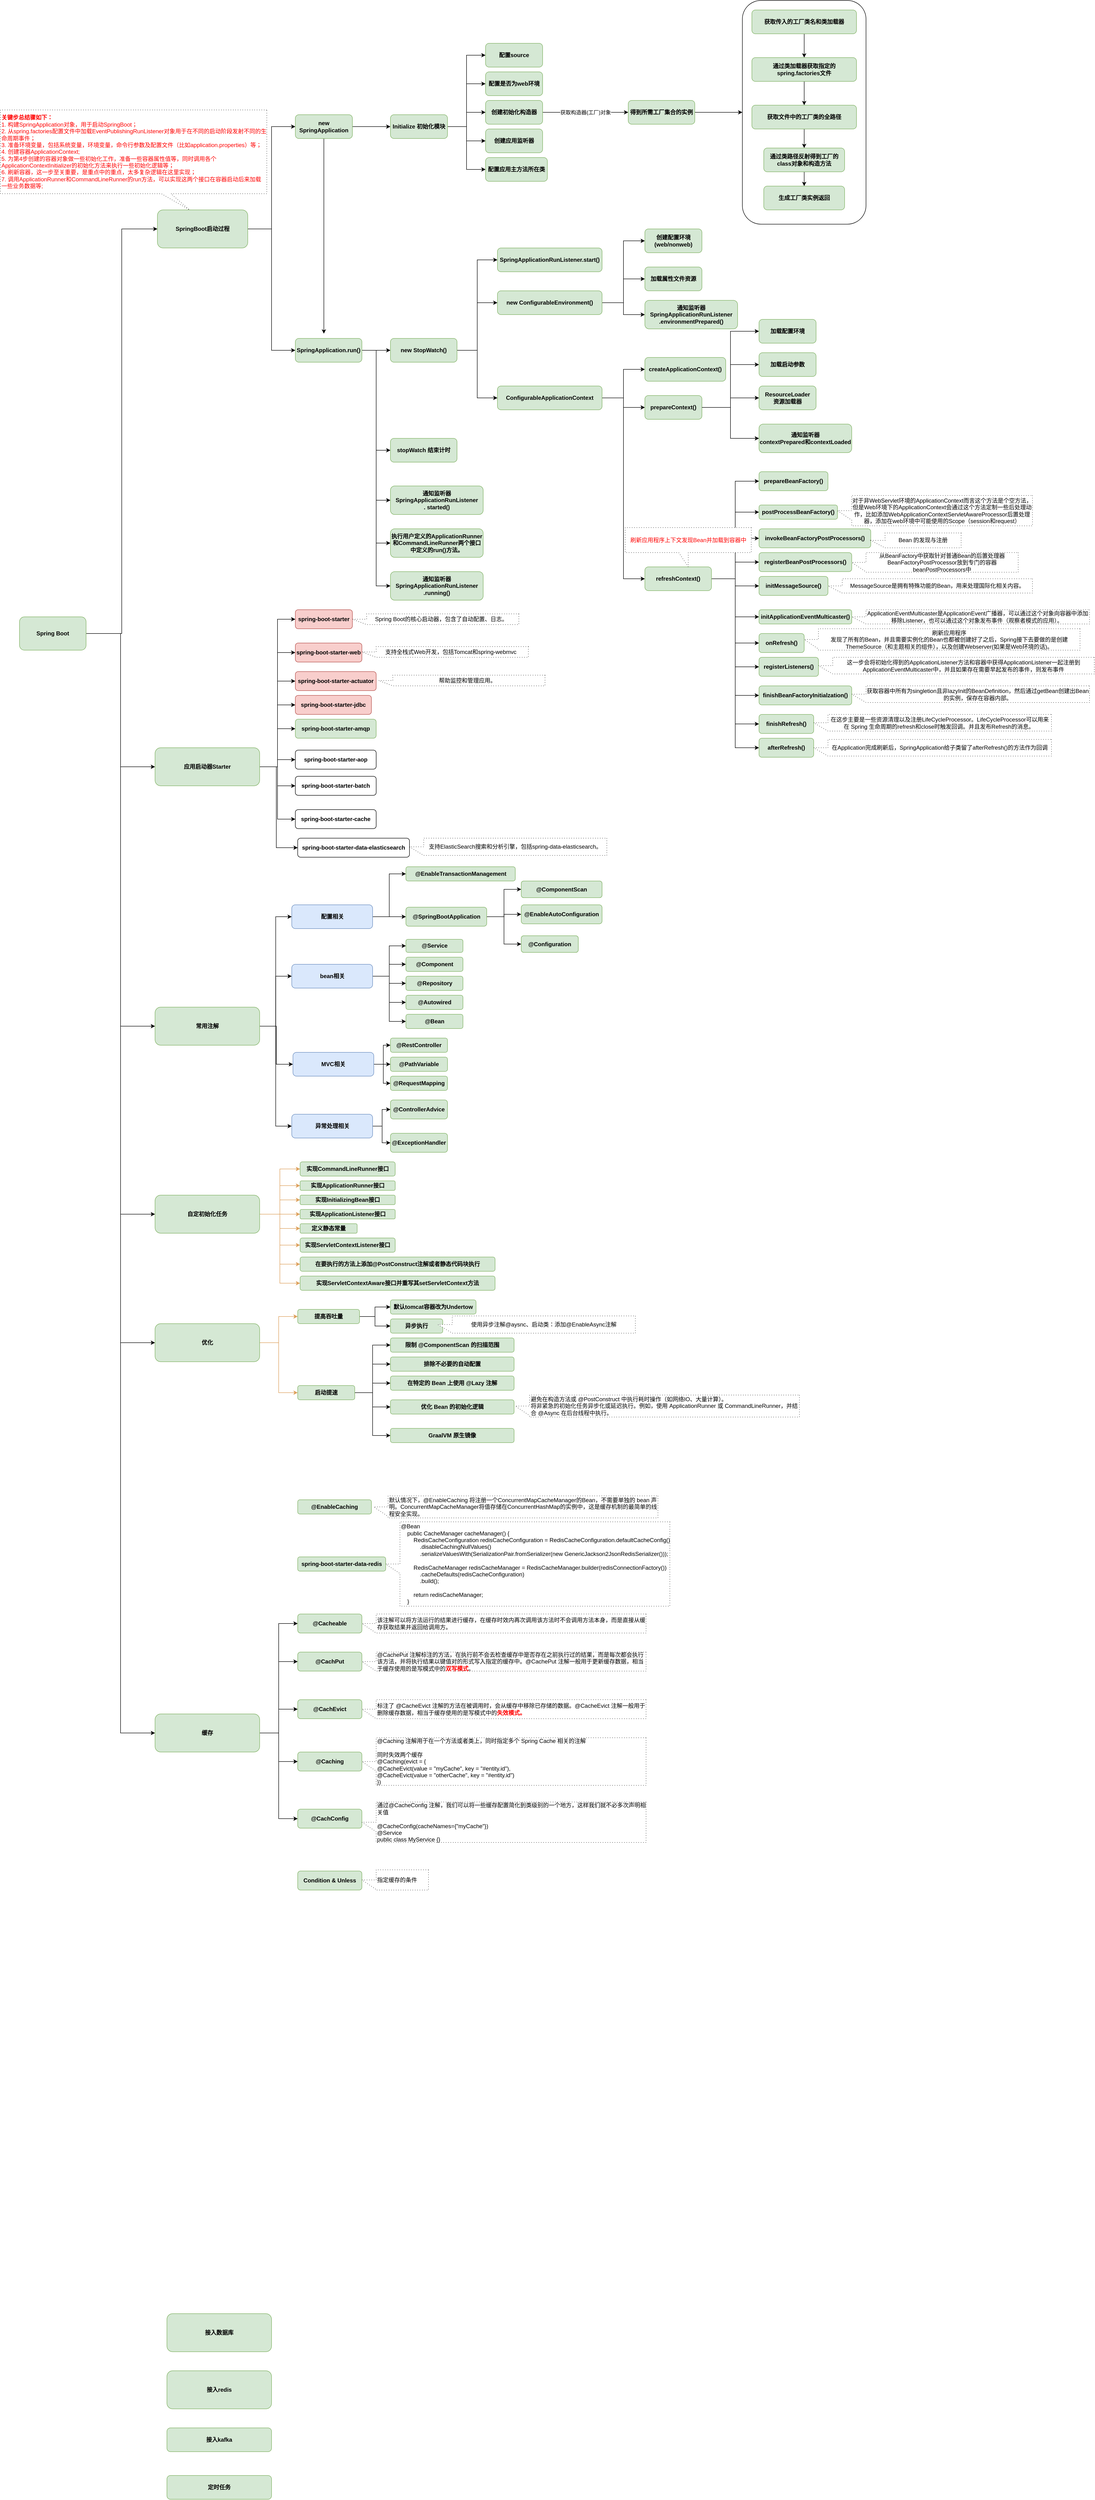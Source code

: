 <mxfile version="28.2.5">
  <diagram name="Page-1" id="QmIrFQa1cvEONQeuqGTy">
    <mxGraphModel dx="2913" dy="2173" grid="1" gridSize="10" guides="1" tooltips="1" connect="1" arrows="1" fold="1" page="1" pageScale="1" pageWidth="850" pageHeight="1100" math="0" shadow="0">
      <root>
        <mxCell id="0" />
        <mxCell id="1" parent="0" />
        <mxCell id="t2AcmH2n_HT6Ft2l21uT-8" style="edgeStyle=orthogonalEdgeStyle;rounded=0;orthogonalLoop=1;jettySize=auto;html=1;entryX=0;entryY=0.5;entryDx=0;entryDy=0;" parent="1" source="t2AcmH2n_HT6Ft2l21uT-1" target="t2AcmH2n_HT6Ft2l21uT-3" edge="1">
          <mxGeometry relative="1" as="geometry">
            <mxPoint x="120" y="480" as="targetPoint" />
          </mxGeometry>
        </mxCell>
        <mxCell id="t2AcmH2n_HT6Ft2l21uT-9" style="edgeStyle=orthogonalEdgeStyle;rounded=0;orthogonalLoop=1;jettySize=auto;html=1;entryX=0;entryY=0.5;entryDx=0;entryDy=0;" parent="1" source="t2AcmH2n_HT6Ft2l21uT-1" target="t2AcmH2n_HT6Ft2l21uT-4" edge="1">
          <mxGeometry relative="1" as="geometry" />
        </mxCell>
        <mxCell id="t2AcmH2n_HT6Ft2l21uT-10" style="edgeStyle=orthogonalEdgeStyle;rounded=0;orthogonalLoop=1;jettySize=auto;html=1;entryX=0;entryY=0.5;entryDx=0;entryDy=0;" parent="1" source="t2AcmH2n_HT6Ft2l21uT-1" target="t2AcmH2n_HT6Ft2l21uT-5" edge="1">
          <mxGeometry relative="1" as="geometry" />
        </mxCell>
        <mxCell id="t2AcmH2n_HT6Ft2l21uT-11" style="edgeStyle=orthogonalEdgeStyle;rounded=0;orthogonalLoop=1;jettySize=auto;html=1;entryX=0;entryY=0.5;entryDx=0;entryDy=0;" parent="1" source="t2AcmH2n_HT6Ft2l21uT-1" target="t2AcmH2n_HT6Ft2l21uT-6" edge="1">
          <mxGeometry relative="1" as="geometry" />
        </mxCell>
        <mxCell id="t2AcmH2n_HT6Ft2l21uT-12" style="edgeStyle=orthogonalEdgeStyle;rounded=0;orthogonalLoop=1;jettySize=auto;html=1;entryX=0;entryY=0.5;entryDx=0;entryDy=0;" parent="1" source="t2AcmH2n_HT6Ft2l21uT-1" target="t2AcmH2n_HT6Ft2l21uT-7" edge="1">
          <mxGeometry relative="1" as="geometry" />
        </mxCell>
        <mxCell id="t2AcmH2n_HT6Ft2l21uT-13" style="edgeStyle=orthogonalEdgeStyle;rounded=0;orthogonalLoop=1;jettySize=auto;html=1;entryX=0;entryY=0.5;entryDx=0;entryDy=0;" parent="1" source="t2AcmH2n_HT6Ft2l21uT-1" target="t2AcmH2n_HT6Ft2l21uT-2" edge="1">
          <mxGeometry relative="1" as="geometry" />
        </mxCell>
        <mxCell id="t2AcmH2n_HT6Ft2l21uT-1" value="Spring Boot" style="rounded=1;whiteSpace=wrap;html=1;fillColor=#d5e8d4;strokeColor=#82b366;fontStyle=1" parent="1" vertex="1">
          <mxGeometry x="-180" y="725" width="140" height="70" as="geometry" />
        </mxCell>
        <mxCell id="dLUWdnywLwALg5VkBR4L-5" style="edgeStyle=orthogonalEdgeStyle;rounded=0;orthogonalLoop=1;jettySize=auto;html=1;entryX=0;entryY=0.5;entryDx=0;entryDy=0;exitX=1;exitY=0.5;exitDx=0;exitDy=0;" parent="1" source="t2AcmH2n_HT6Ft2l21uT-2" target="dLUWdnywLwALg5VkBR4L-1" edge="1">
          <mxGeometry relative="1" as="geometry">
            <mxPoint x="300" y="-240" as="sourcePoint" />
          </mxGeometry>
        </mxCell>
        <mxCell id="dLUWdnywLwALg5VkBR4L-6" style="edgeStyle=orthogonalEdgeStyle;rounded=0;orthogonalLoop=1;jettySize=auto;html=1;entryX=0;entryY=0.5;entryDx=0;entryDy=0;" parent="1" source="t2AcmH2n_HT6Ft2l21uT-2" target="dLUWdnywLwALg5VkBR4L-2" edge="1">
          <mxGeometry relative="1" as="geometry" />
        </mxCell>
        <mxCell id="t2AcmH2n_HT6Ft2l21uT-2" value="SpringBoot启动过程" style="rounded=1;whiteSpace=wrap;html=1;fillColor=#d5e8d4;strokeColor=#82b366;fontStyle=1" parent="1" vertex="1">
          <mxGeometry x="110" y="-130" width="190" height="80" as="geometry" />
        </mxCell>
        <mxCell id="t2AcmH2n_HT6Ft2l21uT-45" style="edgeStyle=orthogonalEdgeStyle;rounded=0;orthogonalLoop=1;jettySize=auto;html=1;entryX=0;entryY=0.5;entryDx=0;entryDy=0;" parent="1" source="t2AcmH2n_HT6Ft2l21uT-3" target="t2AcmH2n_HT6Ft2l21uT-39" edge="1">
          <mxGeometry relative="1" as="geometry" />
        </mxCell>
        <mxCell id="dLUWdnywLwALg5VkBR4L-130" style="edgeStyle=orthogonalEdgeStyle;rounded=0;orthogonalLoop=1;jettySize=auto;html=1;entryX=0;entryY=0.5;entryDx=0;entryDy=0;" parent="1" source="t2AcmH2n_HT6Ft2l21uT-3" target="dLUWdnywLwALg5VkBR4L-129" edge="1">
          <mxGeometry relative="1" as="geometry" />
        </mxCell>
        <mxCell id="dLUWdnywLwALg5VkBR4L-131" style="edgeStyle=orthogonalEdgeStyle;rounded=0;orthogonalLoop=1;jettySize=auto;html=1;entryX=0;entryY=0.5;entryDx=0;entryDy=0;" parent="1" source="t2AcmH2n_HT6Ft2l21uT-3" target="dLUWdnywLwALg5VkBR4L-121" edge="1">
          <mxGeometry relative="1" as="geometry" />
        </mxCell>
        <mxCell id="dLUWdnywLwALg5VkBR4L-132" style="edgeStyle=orthogonalEdgeStyle;rounded=0;orthogonalLoop=1;jettySize=auto;html=1;entryX=0;entryY=0.5;entryDx=0;entryDy=0;" parent="1" source="t2AcmH2n_HT6Ft2l21uT-3" target="dLUWdnywLwALg5VkBR4L-128" edge="1">
          <mxGeometry relative="1" as="geometry" />
        </mxCell>
        <mxCell id="dLUWdnywLwALg5VkBR4L-133" style="edgeStyle=orthogonalEdgeStyle;rounded=0;orthogonalLoop=1;jettySize=auto;html=1;entryX=0;entryY=0.5;entryDx=0;entryDy=0;" parent="1" source="t2AcmH2n_HT6Ft2l21uT-3" target="dLUWdnywLwALg5VkBR4L-122" edge="1">
          <mxGeometry relative="1" as="geometry" />
        </mxCell>
        <mxCell id="dLUWdnywLwALg5VkBR4L-134" style="edgeStyle=orthogonalEdgeStyle;rounded=0;orthogonalLoop=1;jettySize=auto;html=1;entryX=0;entryY=0.5;entryDx=0;entryDy=0;" parent="1" source="t2AcmH2n_HT6Ft2l21uT-3" target="dLUWdnywLwALg5VkBR4L-123" edge="1">
          <mxGeometry relative="1" as="geometry" />
        </mxCell>
        <mxCell id="dLUWdnywLwALg5VkBR4L-135" style="edgeStyle=orthogonalEdgeStyle;rounded=0;orthogonalLoop=1;jettySize=auto;html=1;entryX=0;entryY=0.5;entryDx=0;entryDy=0;" parent="1" source="t2AcmH2n_HT6Ft2l21uT-3" target="dLUWdnywLwALg5VkBR4L-124" edge="1">
          <mxGeometry relative="1" as="geometry" />
        </mxCell>
        <mxCell id="dLUWdnywLwALg5VkBR4L-136" style="edgeStyle=orthogonalEdgeStyle;rounded=0;orthogonalLoop=1;jettySize=auto;html=1;entryX=0;entryY=0.5;entryDx=0;entryDy=0;" parent="1" source="t2AcmH2n_HT6Ft2l21uT-3" target="dLUWdnywLwALg5VkBR4L-125" edge="1">
          <mxGeometry relative="1" as="geometry" />
        </mxCell>
        <mxCell id="dLUWdnywLwALg5VkBR4L-137" style="edgeStyle=orthogonalEdgeStyle;rounded=0;orthogonalLoop=1;jettySize=auto;html=1;entryX=0;entryY=0.5;entryDx=0;entryDy=0;" parent="1" source="t2AcmH2n_HT6Ft2l21uT-3" target="dLUWdnywLwALg5VkBR4L-127" edge="1">
          <mxGeometry relative="1" as="geometry">
            <Array as="points">
              <mxPoint x="360" y="1040" />
              <mxPoint x="360" y="1210" />
            </Array>
          </mxGeometry>
        </mxCell>
        <mxCell id="t2AcmH2n_HT6Ft2l21uT-3" value="应用启动器Starter" style="rounded=1;whiteSpace=wrap;html=1;fillColor=#d5e8d4;strokeColor=#82b366;fontStyle=1" parent="1" vertex="1">
          <mxGeometry x="105" y="1000" width="220" height="80" as="geometry" />
        </mxCell>
        <mxCell id="dLUWdnywLwALg5VkBR4L-164" style="edgeStyle=orthogonalEdgeStyle;rounded=0;orthogonalLoop=1;jettySize=auto;html=1;entryX=0;entryY=0.5;entryDx=0;entryDy=0;" parent="1" source="t2AcmH2n_HT6Ft2l21uT-4" target="dLUWdnywLwALg5VkBR4L-162" edge="1">
          <mxGeometry relative="1" as="geometry" />
        </mxCell>
        <mxCell id="dLUWdnywLwALg5VkBR4L-173" style="edgeStyle=orthogonalEdgeStyle;rounded=0;orthogonalLoop=1;jettySize=auto;html=1;entryX=0;entryY=0.5;entryDx=0;entryDy=0;" parent="1" source="t2AcmH2n_HT6Ft2l21uT-4" target="dLUWdnywLwALg5VkBR4L-171" edge="1">
          <mxGeometry relative="1" as="geometry" />
        </mxCell>
        <mxCell id="dLUWdnywLwALg5VkBR4L-181" style="edgeStyle=orthogonalEdgeStyle;rounded=0;orthogonalLoop=1;jettySize=auto;html=1;entryX=0;entryY=0.5;entryDx=0;entryDy=0;" parent="1" source="t2AcmH2n_HT6Ft2l21uT-4" target="dLUWdnywLwALg5VkBR4L-180" edge="1">
          <mxGeometry relative="1" as="geometry" />
        </mxCell>
        <mxCell id="dLUWdnywLwALg5VkBR4L-188" style="edgeStyle=orthogonalEdgeStyle;rounded=0;orthogonalLoop=1;jettySize=auto;html=1;entryX=0;entryY=0.5;entryDx=0;entryDy=0;" parent="1" source="t2AcmH2n_HT6Ft2l21uT-4" target="dLUWdnywLwALg5VkBR4L-187" edge="1">
          <mxGeometry relative="1" as="geometry" />
        </mxCell>
        <mxCell id="t2AcmH2n_HT6Ft2l21uT-4" value="常用注解" style="rounded=1;whiteSpace=wrap;html=1;fillColor=#d5e8d4;strokeColor=#82b366;fontStyle=1" parent="1" vertex="1">
          <mxGeometry x="105" y="1545" width="220" height="80" as="geometry" />
        </mxCell>
        <mxCell id="nR0HkuhDGCpSzbCuDiu6-17" style="edgeStyle=orthogonalEdgeStyle;rounded=0;orthogonalLoop=1;jettySize=auto;html=1;strokeColor=#DDA15E;fontColor=#FEFAE0;fillColor=#BC6C25;entryX=0;entryY=0.5;entryDx=0;entryDy=0;" parent="1" source="t2AcmH2n_HT6Ft2l21uT-5" target="nR0HkuhDGCpSzbCuDiu6-10" edge="1">
          <mxGeometry relative="1" as="geometry">
            <mxPoint x="370" y="1960" as="targetPoint" />
          </mxGeometry>
        </mxCell>
        <mxCell id="nR0HkuhDGCpSzbCuDiu6-18" style="edgeStyle=orthogonalEdgeStyle;rounded=0;orthogonalLoop=1;jettySize=auto;html=1;entryX=0;entryY=0.5;entryDx=0;entryDy=0;strokeColor=#DDA15E;fontColor=#FEFAE0;fillColor=#BC6C25;" parent="1" source="t2AcmH2n_HT6Ft2l21uT-5" target="nR0HkuhDGCpSzbCuDiu6-11" edge="1">
          <mxGeometry relative="1" as="geometry" />
        </mxCell>
        <mxCell id="nR0HkuhDGCpSzbCuDiu6-19" style="edgeStyle=orthogonalEdgeStyle;rounded=0;orthogonalLoop=1;jettySize=auto;html=1;entryX=0;entryY=0.5;entryDx=0;entryDy=0;strokeColor=#DDA15E;fontColor=#FEFAE0;fillColor=#BC6C25;" parent="1" source="t2AcmH2n_HT6Ft2l21uT-5" target="nR0HkuhDGCpSzbCuDiu6-13" edge="1">
          <mxGeometry relative="1" as="geometry" />
        </mxCell>
        <mxCell id="nR0HkuhDGCpSzbCuDiu6-20" style="edgeStyle=orthogonalEdgeStyle;rounded=0;orthogonalLoop=1;jettySize=auto;html=1;entryX=0;entryY=0.5;entryDx=0;entryDy=0;strokeColor=#DDA15E;fontColor=#FEFAE0;fillColor=#BC6C25;" parent="1" source="t2AcmH2n_HT6Ft2l21uT-5" target="nR0HkuhDGCpSzbCuDiu6-14" edge="1">
          <mxGeometry relative="1" as="geometry" />
        </mxCell>
        <mxCell id="nR0HkuhDGCpSzbCuDiu6-21" style="edgeStyle=orthogonalEdgeStyle;rounded=0;orthogonalLoop=1;jettySize=auto;html=1;entryX=0;entryY=0.5;entryDx=0;entryDy=0;strokeColor=#DDA15E;fontColor=#FEFAE0;fillColor=#BC6C25;" parent="1" source="t2AcmH2n_HT6Ft2l21uT-5" target="nR0HkuhDGCpSzbCuDiu6-15" edge="1">
          <mxGeometry relative="1" as="geometry" />
        </mxCell>
        <mxCell id="nR0HkuhDGCpSzbCuDiu6-22" style="edgeStyle=orthogonalEdgeStyle;rounded=0;orthogonalLoop=1;jettySize=auto;html=1;entryX=0;entryY=0.5;entryDx=0;entryDy=0;strokeColor=#DDA15E;fontColor=#FEFAE0;fillColor=#BC6C25;" parent="1" source="t2AcmH2n_HT6Ft2l21uT-5" target="nR0HkuhDGCpSzbCuDiu6-16" edge="1">
          <mxGeometry relative="1" as="geometry" />
        </mxCell>
        <mxCell id="nR0HkuhDGCpSzbCuDiu6-25" style="edgeStyle=orthogonalEdgeStyle;rounded=0;orthogonalLoop=1;jettySize=auto;html=1;entryX=0;entryY=0.5;entryDx=0;entryDy=0;strokeColor=#DDA15E;fontColor=#FEFAE0;fillColor=#BC6C25;" parent="1" source="t2AcmH2n_HT6Ft2l21uT-5" target="nR0HkuhDGCpSzbCuDiu6-23" edge="1">
          <mxGeometry relative="1" as="geometry" />
        </mxCell>
        <mxCell id="nR0HkuhDGCpSzbCuDiu6-26" style="edgeStyle=orthogonalEdgeStyle;rounded=0;orthogonalLoop=1;jettySize=auto;html=1;entryX=0;entryY=0.5;entryDx=0;entryDy=0;strokeColor=#DDA15E;fontColor=#FEFAE0;fillColor=#BC6C25;" parent="1" source="t2AcmH2n_HT6Ft2l21uT-5" target="nR0HkuhDGCpSzbCuDiu6-24" edge="1">
          <mxGeometry relative="1" as="geometry" />
        </mxCell>
        <mxCell id="t2AcmH2n_HT6Ft2l21uT-5" value="自定初始化任务" style="rounded=1;whiteSpace=wrap;html=1;fillColor=#d5e8d4;strokeColor=#82b366;fontStyle=1" parent="1" vertex="1">
          <mxGeometry x="105" y="1940" width="220" height="80" as="geometry" />
        </mxCell>
        <mxCell id="nR0HkuhDGCpSzbCuDiu6-35" style="edgeStyle=orthogonalEdgeStyle;rounded=0;orthogonalLoop=1;jettySize=auto;html=1;entryX=0;entryY=0.5;entryDx=0;entryDy=0;strokeColor=#DDA15E;fontColor=#FEFAE0;fillColor=#BC6C25;" parent="1" source="t2AcmH2n_HT6Ft2l21uT-6" target="nR0HkuhDGCpSzbCuDiu6-27" edge="1">
          <mxGeometry relative="1" as="geometry" />
        </mxCell>
        <mxCell id="nR0HkuhDGCpSzbCuDiu6-36" style="edgeStyle=orthogonalEdgeStyle;rounded=0;orthogonalLoop=1;jettySize=auto;html=1;entryX=0;entryY=0.5;entryDx=0;entryDy=0;strokeColor=#DDA15E;fontColor=#FEFAE0;fillColor=#BC6C25;" parent="1" source="t2AcmH2n_HT6Ft2l21uT-6" target="nR0HkuhDGCpSzbCuDiu6-28" edge="1">
          <mxGeometry relative="1" as="geometry" />
        </mxCell>
        <mxCell id="t2AcmH2n_HT6Ft2l21uT-6" value="优化" style="rounded=1;whiteSpace=wrap;html=1;fillColor=#d5e8d4;strokeColor=#82b366;fontStyle=1" parent="1" vertex="1">
          <mxGeometry x="105" y="2210" width="220" height="80" as="geometry" />
        </mxCell>
        <mxCell id="yGTXuYv_tZkV92r32ezA-17" style="edgeStyle=orthogonalEdgeStyle;rounded=0;orthogonalLoop=1;jettySize=auto;html=1;entryX=0;entryY=0.5;entryDx=0;entryDy=0;" edge="1" parent="1" source="t2AcmH2n_HT6Ft2l21uT-7" target="yGTXuYv_tZkV92r32ezA-5">
          <mxGeometry relative="1" as="geometry" />
        </mxCell>
        <mxCell id="yGTXuYv_tZkV92r32ezA-18" style="edgeStyle=orthogonalEdgeStyle;rounded=0;orthogonalLoop=1;jettySize=auto;html=1;entryX=0;entryY=0.5;entryDx=0;entryDy=0;" edge="1" parent="1" source="t2AcmH2n_HT6Ft2l21uT-7" target="yGTXuYv_tZkV92r32ezA-7">
          <mxGeometry relative="1" as="geometry" />
        </mxCell>
        <mxCell id="yGTXuYv_tZkV92r32ezA-19" style="edgeStyle=orthogonalEdgeStyle;rounded=0;orthogonalLoop=1;jettySize=auto;html=1;entryX=0;entryY=0.5;entryDx=0;entryDy=0;" edge="1" parent="1" source="t2AcmH2n_HT6Ft2l21uT-7" target="yGTXuYv_tZkV92r32ezA-9">
          <mxGeometry relative="1" as="geometry" />
        </mxCell>
        <mxCell id="yGTXuYv_tZkV92r32ezA-20" style="edgeStyle=orthogonalEdgeStyle;rounded=0;orthogonalLoop=1;jettySize=auto;html=1;entryX=0;entryY=0.5;entryDx=0;entryDy=0;" edge="1" parent="1" source="t2AcmH2n_HT6Ft2l21uT-7" target="yGTXuYv_tZkV92r32ezA-11">
          <mxGeometry relative="1" as="geometry" />
        </mxCell>
        <mxCell id="yGTXuYv_tZkV92r32ezA-21" style="edgeStyle=orthogonalEdgeStyle;rounded=0;orthogonalLoop=1;jettySize=auto;html=1;entryX=0;entryY=0.5;entryDx=0;entryDy=0;" edge="1" parent="1" source="t2AcmH2n_HT6Ft2l21uT-7" target="yGTXuYv_tZkV92r32ezA-13">
          <mxGeometry relative="1" as="geometry" />
        </mxCell>
        <mxCell id="t2AcmH2n_HT6Ft2l21uT-7" value="缓存" style="rounded=1;whiteSpace=wrap;html=1;fillColor=#d5e8d4;strokeColor=#82b366;fontStyle=1" parent="1" vertex="1">
          <mxGeometry x="105" y="3030" width="220" height="80" as="geometry" />
        </mxCell>
        <mxCell id="t2AcmH2n_HT6Ft2l21uT-39" value="spring-boot-starter" style="rounded=1;whiteSpace=wrap;html=1;fillColor=#f8cecc;strokeColor=#b85450;fontStyle=1" parent="1" vertex="1">
          <mxGeometry x="400" y="710" width="120" height="40" as="geometry" />
        </mxCell>
        <mxCell id="rXUWPWZFfcHT6W9mrPYL-116" value="@Configuration" style="rounded=1;whiteSpace=wrap;html=1;fillColor=#d5e8d4;strokeColor=#82b366;fontStyle=1" parent="1" vertex="1">
          <mxGeometry x="875" y="1395" width="120" height="35" as="geometry" />
        </mxCell>
        <mxCell id="dLUWdnywLwALg5VkBR4L-152" style="edgeStyle=orthogonalEdgeStyle;rounded=0;orthogonalLoop=1;jettySize=auto;html=1;entryX=0;entryY=0.5;entryDx=0;entryDy=0;" parent="1" source="rXUWPWZFfcHT6W9mrPYL-132" target="dLUWdnywLwALg5VkBR4L-143" edge="1">
          <mxGeometry relative="1" as="geometry" />
        </mxCell>
        <mxCell id="dLUWdnywLwALg5VkBR4L-153" style="edgeStyle=orthogonalEdgeStyle;rounded=0;orthogonalLoop=1;jettySize=auto;html=1;entryX=0;entryY=0.5;entryDx=0;entryDy=0;" parent="1" source="rXUWPWZFfcHT6W9mrPYL-132" target="dLUWdnywLwALg5VkBR4L-145" edge="1">
          <mxGeometry relative="1" as="geometry" />
        </mxCell>
        <mxCell id="dLUWdnywLwALg5VkBR4L-154" style="edgeStyle=orthogonalEdgeStyle;rounded=0;orthogonalLoop=1;jettySize=auto;html=1;entryX=0;entryY=0.5;entryDx=0;entryDy=0;" parent="1" source="rXUWPWZFfcHT6W9mrPYL-132" target="rXUWPWZFfcHT6W9mrPYL-116" edge="1">
          <mxGeometry relative="1" as="geometry" />
        </mxCell>
        <mxCell id="rXUWPWZFfcHT6W9mrPYL-132" value="@SpringBootApplication" style="rounded=1;whiteSpace=wrap;html=1;fillColor=#d5e8d4;strokeColor=#82b366;fontStyle=1" parent="1" vertex="1">
          <mxGeometry x="632.5" y="1335" width="170" height="40" as="geometry" />
        </mxCell>
        <mxCell id="nR0HkuhDGCpSzbCuDiu6-10" value="实现CommandLineRunner接口" style="rounded=1;whiteSpace=wrap;html=1;fillColor=#d5e8d4;strokeColor=#82b366;fontStyle=1" parent="1" vertex="1">
          <mxGeometry x="410" y="1870" width="200" height="30" as="geometry" />
        </mxCell>
        <mxCell id="nR0HkuhDGCpSzbCuDiu6-11" value="实现ApplicationRunner接口" style="rounded=1;whiteSpace=wrap;html=1;fillColor=#d5e8d4;strokeColor=#82b366;fontStyle=1" parent="1" vertex="1">
          <mxGeometry x="410" y="1910" width="200" height="20" as="geometry" />
        </mxCell>
        <mxCell id="nR0HkuhDGCpSzbCuDiu6-13" value="实现InitializingBean接口" style="rounded=1;whiteSpace=wrap;html=1;fillColor=#d5e8d4;strokeColor=#82b366;fontStyle=1" parent="1" vertex="1">
          <mxGeometry x="410" y="1940" width="200" height="20" as="geometry" />
        </mxCell>
        <mxCell id="nR0HkuhDGCpSzbCuDiu6-14" value="实现ApplicationListener接口" style="rounded=1;whiteSpace=wrap;html=1;fillColor=#d5e8d4;strokeColor=#82b366;fontStyle=1" parent="1" vertex="1">
          <mxGeometry x="410" y="1970" width="200" height="20" as="geometry" />
        </mxCell>
        <mxCell id="nR0HkuhDGCpSzbCuDiu6-15" value="定义静态常量" style="rounded=1;whiteSpace=wrap;html=1;fillColor=#d5e8d4;strokeColor=#82b366;fontStyle=1" parent="1" vertex="1">
          <mxGeometry x="410" y="2000" width="120" height="20" as="geometry" />
        </mxCell>
        <mxCell id="nR0HkuhDGCpSzbCuDiu6-16" value="实现ServletContextListener接口" style="rounded=1;whiteSpace=wrap;html=1;fillColor=#d5e8d4;strokeColor=#82b366;fontStyle=1" parent="1" vertex="1">
          <mxGeometry x="410" y="2030" width="200" height="30" as="geometry" />
        </mxCell>
        <mxCell id="nR0HkuhDGCpSzbCuDiu6-23" value="在要执行的方法上添加@PostConstruct注解或者静态代码块执行" style="rounded=1;whiteSpace=wrap;html=1;fillColor=#d5e8d4;strokeColor=#82b366;fontStyle=1" parent="1" vertex="1">
          <mxGeometry x="410" y="2070" width="410" height="30" as="geometry" />
        </mxCell>
        <mxCell id="nR0HkuhDGCpSzbCuDiu6-24" value="实现ServletContextAware接口并重写其setServletContext方法" style="rounded=1;whiteSpace=wrap;html=1;fillColor=#d5e8d4;strokeColor=#82b366;fontStyle=1" parent="1" vertex="1">
          <mxGeometry x="410" y="2110" width="410" height="30" as="geometry" />
        </mxCell>
        <mxCell id="dLUWdnywLwALg5VkBR4L-196" style="edgeStyle=orthogonalEdgeStyle;rounded=0;orthogonalLoop=1;jettySize=auto;html=1;entryX=0;entryY=0.5;entryDx=0;entryDy=0;" parent="1" source="nR0HkuhDGCpSzbCuDiu6-27" target="dLUWdnywLwALg5VkBR4L-193" edge="1">
          <mxGeometry relative="1" as="geometry" />
        </mxCell>
        <mxCell id="dLUWdnywLwALg5VkBR4L-197" style="edgeStyle=orthogonalEdgeStyle;rounded=0;orthogonalLoop=1;jettySize=auto;html=1;entryX=0;entryY=0.5;entryDx=0;entryDy=0;" parent="1" source="nR0HkuhDGCpSzbCuDiu6-27" target="dLUWdnywLwALg5VkBR4L-194" edge="1">
          <mxGeometry relative="1" as="geometry" />
        </mxCell>
        <mxCell id="nR0HkuhDGCpSzbCuDiu6-27" value="提高吞吐量" style="rounded=1;whiteSpace=wrap;html=1;fillColor=#d5e8d4;strokeColor=#82b366;fontStyle=1" parent="1" vertex="1">
          <mxGeometry x="405" y="2180" width="130" height="30" as="geometry" />
        </mxCell>
        <mxCell id="dLUWdnywLwALg5VkBR4L-204" style="edgeStyle=orthogonalEdgeStyle;rounded=0;orthogonalLoop=1;jettySize=auto;html=1;entryX=0;entryY=0.5;entryDx=0;entryDy=0;" parent="1" source="nR0HkuhDGCpSzbCuDiu6-28" target="dLUWdnywLwALg5VkBR4L-198" edge="1">
          <mxGeometry relative="1" as="geometry" />
        </mxCell>
        <mxCell id="dLUWdnywLwALg5VkBR4L-205" style="edgeStyle=orthogonalEdgeStyle;rounded=0;orthogonalLoop=1;jettySize=auto;html=1;entryX=0;entryY=0.5;entryDx=0;entryDy=0;" parent="1" source="nR0HkuhDGCpSzbCuDiu6-28" target="dLUWdnywLwALg5VkBR4L-199" edge="1">
          <mxGeometry relative="1" as="geometry" />
        </mxCell>
        <mxCell id="dLUWdnywLwALg5VkBR4L-206" style="edgeStyle=orthogonalEdgeStyle;rounded=0;orthogonalLoop=1;jettySize=auto;html=1;entryX=0;entryY=0.5;entryDx=0;entryDy=0;" parent="1" source="nR0HkuhDGCpSzbCuDiu6-28" target="dLUWdnywLwALg5VkBR4L-200" edge="1">
          <mxGeometry relative="1" as="geometry" />
        </mxCell>
        <mxCell id="dLUWdnywLwALg5VkBR4L-207" style="edgeStyle=orthogonalEdgeStyle;rounded=0;orthogonalLoop=1;jettySize=auto;html=1;entryX=0;entryY=0.5;entryDx=0;entryDy=0;" parent="1" source="nR0HkuhDGCpSzbCuDiu6-28" target="dLUWdnywLwALg5VkBR4L-201" edge="1">
          <mxGeometry relative="1" as="geometry" />
        </mxCell>
        <mxCell id="dLUWdnywLwALg5VkBR4L-208" style="edgeStyle=orthogonalEdgeStyle;rounded=0;orthogonalLoop=1;jettySize=auto;html=1;entryX=0;entryY=0.5;entryDx=0;entryDy=0;" parent="1" source="nR0HkuhDGCpSzbCuDiu6-28" target="dLUWdnywLwALg5VkBR4L-203" edge="1">
          <mxGeometry relative="1" as="geometry" />
        </mxCell>
        <mxCell id="nR0HkuhDGCpSzbCuDiu6-28" value="启动提速" style="rounded=1;whiteSpace=wrap;html=1;fillColor=#d5e8d4;strokeColor=#82b366;fontStyle=1" parent="1" vertex="1">
          <mxGeometry x="405" y="2340" width="120" height="30" as="geometry" />
        </mxCell>
        <mxCell id="IRFKdp7hWe3fMcDG9N0o-1" value="接入数据库" style="rounded=1;whiteSpace=wrap;html=1;fillColor=#d5e8d4;strokeColor=#82b366;fontStyle=1" parent="1" vertex="1">
          <mxGeometry x="130" y="4290" width="220" height="80" as="geometry" />
        </mxCell>
        <mxCell id="IRFKdp7hWe3fMcDG9N0o-2" value="接入redis" style="rounded=1;whiteSpace=wrap;html=1;fillColor=#d5e8d4;strokeColor=#82b366;fontStyle=1" parent="1" vertex="1">
          <mxGeometry x="130" y="4410" width="220" height="80" as="geometry" />
        </mxCell>
        <mxCell id="IRFKdp7hWe3fMcDG9N0o-3" value="接入kafka" style="rounded=1;whiteSpace=wrap;html=1;fillColor=#d5e8d4;strokeColor=#82b366;fontStyle=1" parent="1" vertex="1">
          <mxGeometry x="130" y="4530" width="220" height="50" as="geometry" />
        </mxCell>
        <mxCell id="IRFKdp7hWe3fMcDG9N0o-4" value="定时任务" style="rounded=1;whiteSpace=wrap;html=1;fillColor=#d5e8d4;strokeColor=#82b366;fontStyle=1" parent="1" vertex="1">
          <mxGeometry x="130" y="4630" width="220" height="50" as="geometry" />
        </mxCell>
        <mxCell id="dLUWdnywLwALg5VkBR4L-10" style="rounded=0;orthogonalLoop=1;jettySize=auto;html=1;" parent="1" source="dLUWdnywLwALg5VkBR4L-1" edge="1">
          <mxGeometry relative="1" as="geometry">
            <mxPoint x="460" y="130" as="targetPoint" />
          </mxGeometry>
        </mxCell>
        <mxCell id="dLUWdnywLwALg5VkBR4L-11" style="edgeStyle=orthogonalEdgeStyle;rounded=0;orthogonalLoop=1;jettySize=auto;html=1;entryX=0;entryY=0.5;entryDx=0;entryDy=0;" parent="1" source="dLUWdnywLwALg5VkBR4L-1" target="dLUWdnywLwALg5VkBR4L-7" edge="1">
          <mxGeometry relative="1" as="geometry" />
        </mxCell>
        <mxCell id="dLUWdnywLwALg5VkBR4L-1" value="new SpringApplication" style="rounded=1;whiteSpace=wrap;html=1;fillColor=#d5e8d4;strokeColor=#82b366;fontStyle=1" parent="1" vertex="1">
          <mxGeometry x="400" y="-330" width="120" height="50" as="geometry" />
        </mxCell>
        <mxCell id="dLUWdnywLwALg5VkBR4L-37" style="edgeStyle=orthogonalEdgeStyle;rounded=0;orthogonalLoop=1;jettySize=auto;html=1;entryX=0;entryY=0.5;entryDx=0;entryDy=0;" parent="1" source="dLUWdnywLwALg5VkBR4L-2" target="dLUWdnywLwALg5VkBR4L-36" edge="1">
          <mxGeometry relative="1" as="geometry" />
        </mxCell>
        <mxCell id="dLUWdnywLwALg5VkBR4L-102" style="edgeStyle=orthogonalEdgeStyle;rounded=0;orthogonalLoop=1;jettySize=auto;html=1;entryX=0;entryY=0.5;entryDx=0;entryDy=0;" parent="1" source="dLUWdnywLwALg5VkBR4L-2" target="dLUWdnywLwALg5VkBR4L-101" edge="1">
          <mxGeometry relative="1" as="geometry" />
        </mxCell>
        <mxCell id="dLUWdnywLwALg5VkBR4L-105" style="edgeStyle=orthogonalEdgeStyle;rounded=0;orthogonalLoop=1;jettySize=auto;html=1;entryX=0;entryY=0.5;entryDx=0;entryDy=0;" parent="1" source="dLUWdnywLwALg5VkBR4L-2" target="dLUWdnywLwALg5VkBR4L-103" edge="1">
          <mxGeometry relative="1" as="geometry" />
        </mxCell>
        <mxCell id="dLUWdnywLwALg5VkBR4L-109" style="edgeStyle=orthogonalEdgeStyle;rounded=0;orthogonalLoop=1;jettySize=auto;html=1;entryX=0;entryY=0.5;entryDx=0;entryDy=0;" parent="1" source="dLUWdnywLwALg5VkBR4L-2" target="dLUWdnywLwALg5VkBR4L-106" edge="1">
          <mxGeometry relative="1" as="geometry" />
        </mxCell>
        <mxCell id="dLUWdnywLwALg5VkBR4L-110" style="edgeStyle=orthogonalEdgeStyle;rounded=0;orthogonalLoop=1;jettySize=auto;html=1;entryX=0;entryY=0.5;entryDx=0;entryDy=0;" parent="1" source="dLUWdnywLwALg5VkBR4L-2" target="dLUWdnywLwALg5VkBR4L-108" edge="1">
          <mxGeometry relative="1" as="geometry" />
        </mxCell>
        <mxCell id="dLUWdnywLwALg5VkBR4L-2" value="SpringApplication.run()" style="rounded=1;whiteSpace=wrap;html=1;fillColor=#d5e8d4;strokeColor=#82b366;fontStyle=1" parent="1" vertex="1">
          <mxGeometry x="400" y="140" width="140" height="50" as="geometry" />
        </mxCell>
        <mxCell id="dLUWdnywLwALg5VkBR4L-17" style="edgeStyle=orthogonalEdgeStyle;rounded=0;orthogonalLoop=1;jettySize=auto;html=1;entryX=0;entryY=0.5;entryDx=0;entryDy=0;" parent="1" source="dLUWdnywLwALg5VkBR4L-7" target="dLUWdnywLwALg5VkBR4L-12" edge="1">
          <mxGeometry relative="1" as="geometry" />
        </mxCell>
        <mxCell id="dLUWdnywLwALg5VkBR4L-18" style="edgeStyle=orthogonalEdgeStyle;rounded=0;orthogonalLoop=1;jettySize=auto;html=1;entryX=0;entryY=0.5;entryDx=0;entryDy=0;" parent="1" source="dLUWdnywLwALg5VkBR4L-7" target="dLUWdnywLwALg5VkBR4L-13" edge="1">
          <mxGeometry relative="1" as="geometry" />
        </mxCell>
        <mxCell id="dLUWdnywLwALg5VkBR4L-19" style="edgeStyle=orthogonalEdgeStyle;rounded=0;orthogonalLoop=1;jettySize=auto;html=1;entryX=0;entryY=0.5;entryDx=0;entryDy=0;" parent="1" source="dLUWdnywLwALg5VkBR4L-7" target="dLUWdnywLwALg5VkBR4L-14" edge="1">
          <mxGeometry relative="1" as="geometry" />
        </mxCell>
        <mxCell id="dLUWdnywLwALg5VkBR4L-20" style="edgeStyle=orthogonalEdgeStyle;rounded=0;orthogonalLoop=1;jettySize=auto;html=1;entryX=0;entryY=0.5;entryDx=0;entryDy=0;" parent="1" source="dLUWdnywLwALg5VkBR4L-7" target="dLUWdnywLwALg5VkBR4L-15" edge="1">
          <mxGeometry relative="1" as="geometry" />
        </mxCell>
        <mxCell id="dLUWdnywLwALg5VkBR4L-21" style="edgeStyle=orthogonalEdgeStyle;rounded=0;orthogonalLoop=1;jettySize=auto;html=1;entryX=0;entryY=0.5;entryDx=0;entryDy=0;" parent="1" source="dLUWdnywLwALg5VkBR4L-7" target="dLUWdnywLwALg5VkBR4L-16" edge="1">
          <mxGeometry relative="1" as="geometry" />
        </mxCell>
        <mxCell id="dLUWdnywLwALg5VkBR4L-7" value="Initialize 初始化模块" style="rounded=1;whiteSpace=wrap;html=1;fillColor=#d5e8d4;strokeColor=#82b366;fontStyle=1" parent="1" vertex="1">
          <mxGeometry x="600" y="-330" width="120" height="50" as="geometry" />
        </mxCell>
        <mxCell id="dLUWdnywLwALg5VkBR4L-12" value="配置source" style="rounded=1;whiteSpace=wrap;html=1;fillColor=#d5e8d4;strokeColor=#82b366;fontStyle=1" parent="1" vertex="1">
          <mxGeometry x="800" y="-480" width="120" height="50" as="geometry" />
        </mxCell>
        <mxCell id="dLUWdnywLwALg5VkBR4L-13" value="配置是否为web环境" style="rounded=1;whiteSpace=wrap;html=1;fillColor=#d5e8d4;strokeColor=#82b366;fontStyle=1" parent="1" vertex="1">
          <mxGeometry x="800" y="-420" width="120" height="50" as="geometry" />
        </mxCell>
        <mxCell id="dLUWdnywLwALg5VkBR4L-23" value="获取构造器(工厂)对象" style="rounded=0;orthogonalLoop=1;jettySize=auto;html=1;entryX=0;entryY=0.5;entryDx=0;entryDy=0;exitX=1;exitY=0.5;exitDx=0;exitDy=0;" parent="1" source="dLUWdnywLwALg5VkBR4L-14" target="dLUWdnywLwALg5VkBR4L-22" edge="1">
          <mxGeometry relative="1" as="geometry">
            <mxPoint x="920" y="-330" as="sourcePoint" />
            <mxPoint x="1070" y="-640" as="targetPoint" />
            <mxPoint as="offset" />
          </mxGeometry>
        </mxCell>
        <mxCell id="dLUWdnywLwALg5VkBR4L-14" value="创建初始化构造器" style="rounded=1;whiteSpace=wrap;html=1;fillColor=#d5e8d4;strokeColor=#82b366;fontStyle=1" parent="1" vertex="1">
          <mxGeometry x="800" y="-360" width="120" height="50" as="geometry" />
        </mxCell>
        <mxCell id="dLUWdnywLwALg5VkBR4L-15" value="创建应用监听器" style="rounded=1;whiteSpace=wrap;html=1;fillColor=#d5e8d4;strokeColor=#82b366;fontStyle=1" parent="1" vertex="1">
          <mxGeometry x="800" y="-300" width="120" height="50" as="geometry" />
        </mxCell>
        <mxCell id="dLUWdnywLwALg5VkBR4L-16" value="配置应用主方法所在类" style="rounded=1;whiteSpace=wrap;html=1;fillColor=#d5e8d4;strokeColor=#82b366;fontStyle=1" parent="1" vertex="1">
          <mxGeometry x="800" y="-240" width="130" height="50" as="geometry" />
        </mxCell>
        <mxCell id="dLUWdnywLwALg5VkBR4L-35" style="edgeStyle=orthogonalEdgeStyle;rounded=0;orthogonalLoop=1;jettySize=auto;html=1;entryX=0;entryY=0.5;entryDx=0;entryDy=0;exitX=1;exitY=0.5;exitDx=0;exitDy=0;" parent="1" source="dLUWdnywLwALg5VkBR4L-22" target="dLUWdnywLwALg5VkBR4L-34" edge="1">
          <mxGeometry relative="1" as="geometry">
            <mxPoint x="1250" y="-325" as="sourcePoint" />
          </mxGeometry>
        </mxCell>
        <mxCell id="dLUWdnywLwALg5VkBR4L-22" value="得到所需工厂集合的实例" style="rounded=1;whiteSpace=wrap;html=1;fillColor=#d5e8d4;strokeColor=#82b366;fontStyle=1" parent="1" vertex="1">
          <mxGeometry x="1100" y="-360" width="140" height="50" as="geometry" />
        </mxCell>
        <mxCell id="dLUWdnywLwALg5VkBR4L-27" style="edgeStyle=orthogonalEdgeStyle;rounded=0;orthogonalLoop=1;jettySize=auto;html=1;entryX=0.5;entryY=0;entryDx=0;entryDy=0;" parent="1" source="dLUWdnywLwALg5VkBR4L-24" target="dLUWdnywLwALg5VkBR4L-26" edge="1">
          <mxGeometry relative="1" as="geometry" />
        </mxCell>
        <mxCell id="dLUWdnywLwALg5VkBR4L-24" value="获取传入的工厂类名和类加载器" style="rounded=1;whiteSpace=wrap;html=1;fillColor=#d5e8d4;strokeColor=#82b366;fontStyle=1" parent="1" vertex="1">
          <mxGeometry x="1360" y="-550" width="220" height="50" as="geometry" />
        </mxCell>
        <mxCell id="dLUWdnywLwALg5VkBR4L-30" style="edgeStyle=orthogonalEdgeStyle;rounded=0;orthogonalLoop=1;jettySize=auto;html=1;entryX=0.5;entryY=0;entryDx=0;entryDy=0;" parent="1" source="dLUWdnywLwALg5VkBR4L-26" target="dLUWdnywLwALg5VkBR4L-28" edge="1">
          <mxGeometry relative="1" as="geometry" />
        </mxCell>
        <mxCell id="dLUWdnywLwALg5VkBR4L-26" value="通过类加载器获取指定的spring.factories文件" style="rounded=1;whiteSpace=wrap;html=1;fillColor=#d5e8d4;strokeColor=#82b366;fontStyle=1" parent="1" vertex="1">
          <mxGeometry x="1360" y="-450" width="220" height="50" as="geometry" />
        </mxCell>
        <mxCell id="dLUWdnywLwALg5VkBR4L-31" style="edgeStyle=orthogonalEdgeStyle;rounded=0;orthogonalLoop=1;jettySize=auto;html=1;entryX=0.5;entryY=0;entryDx=0;entryDy=0;" parent="1" source="dLUWdnywLwALg5VkBR4L-28" target="dLUWdnywLwALg5VkBR4L-29" edge="1">
          <mxGeometry relative="1" as="geometry" />
        </mxCell>
        <mxCell id="dLUWdnywLwALg5VkBR4L-28" value="获取文件中的工厂类的全路径" style="rounded=1;whiteSpace=wrap;html=1;fillColor=#d5e8d4;strokeColor=#82b366;fontStyle=1" parent="1" vertex="1">
          <mxGeometry x="1360" y="-350" width="220" height="50" as="geometry" />
        </mxCell>
        <mxCell id="dLUWdnywLwALg5VkBR4L-34" value="" style="rounded=1;whiteSpace=wrap;html=1;fillColor=none;" parent="1" vertex="1">
          <mxGeometry x="1340" y="-570" width="260" height="470" as="geometry" />
        </mxCell>
        <mxCell id="dLUWdnywLwALg5VkBR4L-33" style="edgeStyle=orthogonalEdgeStyle;rounded=0;orthogonalLoop=1;jettySize=auto;html=1;entryX=0.5;entryY=0;entryDx=0;entryDy=0;" parent="1" source="dLUWdnywLwALg5VkBR4L-29" target="dLUWdnywLwALg5VkBR4L-32" edge="1">
          <mxGeometry relative="1" as="geometry" />
        </mxCell>
        <mxCell id="dLUWdnywLwALg5VkBR4L-29" value="通过类路径反射得到工厂的class对象和构造方法" style="rounded=1;whiteSpace=wrap;html=1;fillColor=#d5e8d4;strokeColor=#82b366;fontStyle=1" parent="1" vertex="1">
          <mxGeometry x="1385" y="-260" width="170" height="50" as="geometry" />
        </mxCell>
        <mxCell id="dLUWdnywLwALg5VkBR4L-32" value="生成工厂类实例返回" style="rounded=1;whiteSpace=wrap;html=1;fillColor=#d5e8d4;strokeColor=#82b366;fontStyle=1" parent="1" vertex="1">
          <mxGeometry x="1385" y="-180" width="170" height="50" as="geometry" />
        </mxCell>
        <mxCell id="dLUWdnywLwALg5VkBR4L-55" style="edgeStyle=orthogonalEdgeStyle;rounded=0;orthogonalLoop=1;jettySize=auto;html=1;entryX=0;entryY=0.5;entryDx=0;entryDy=0;" parent="1" source="dLUWdnywLwALg5VkBR4L-36" target="dLUWdnywLwALg5VkBR4L-39" edge="1">
          <mxGeometry relative="1" as="geometry" />
        </mxCell>
        <mxCell id="dLUWdnywLwALg5VkBR4L-56" style="edgeStyle=orthogonalEdgeStyle;rounded=0;orthogonalLoop=1;jettySize=auto;html=1;entryX=0;entryY=0.5;entryDx=0;entryDy=0;" parent="1" source="dLUWdnywLwALg5VkBR4L-36" target="dLUWdnywLwALg5VkBR4L-42" edge="1">
          <mxGeometry relative="1" as="geometry" />
        </mxCell>
        <mxCell id="dLUWdnywLwALg5VkBR4L-57" style="edgeStyle=orthogonalEdgeStyle;rounded=0;orthogonalLoop=1;jettySize=auto;html=1;entryX=0;entryY=0.5;entryDx=0;entryDy=0;" parent="1" source="dLUWdnywLwALg5VkBR4L-36" target="dLUWdnywLwALg5VkBR4L-54" edge="1">
          <mxGeometry relative="1" as="geometry" />
        </mxCell>
        <mxCell id="dLUWdnywLwALg5VkBR4L-36" value="new StopWatch()" style="rounded=1;whiteSpace=wrap;html=1;fillColor=#d5e8d4;strokeColor=#82b366;fontStyle=1" parent="1" vertex="1">
          <mxGeometry x="600" y="140" width="140" height="50" as="geometry" />
        </mxCell>
        <mxCell id="dLUWdnywLwALg5VkBR4L-39" value="SpringApplicationRunListener.start()" style="rounded=1;whiteSpace=wrap;html=1;fillColor=#d5e8d4;strokeColor=#82b366;fontStyle=1" parent="1" vertex="1">
          <mxGeometry x="825" y="-50" width="220" height="50" as="geometry" />
        </mxCell>
        <mxCell id="dLUWdnywLwALg5VkBR4L-50" style="edgeStyle=orthogonalEdgeStyle;rounded=0;orthogonalLoop=1;jettySize=auto;html=1;entryX=0;entryY=0.5;entryDx=0;entryDy=0;" parent="1" source="dLUWdnywLwALg5VkBR4L-42" target="dLUWdnywLwALg5VkBR4L-43" edge="1">
          <mxGeometry relative="1" as="geometry" />
        </mxCell>
        <mxCell id="dLUWdnywLwALg5VkBR4L-51" style="edgeStyle=orthogonalEdgeStyle;rounded=0;orthogonalLoop=1;jettySize=auto;html=1;entryX=0;entryY=0.5;entryDx=0;entryDy=0;" parent="1" source="dLUWdnywLwALg5VkBR4L-42" target="dLUWdnywLwALg5VkBR4L-44" edge="1">
          <mxGeometry relative="1" as="geometry" />
        </mxCell>
        <mxCell id="dLUWdnywLwALg5VkBR4L-52" style="edgeStyle=orthogonalEdgeStyle;rounded=0;orthogonalLoop=1;jettySize=auto;html=1;" parent="1" source="dLUWdnywLwALg5VkBR4L-42" target="dLUWdnywLwALg5VkBR4L-45" edge="1">
          <mxGeometry relative="1" as="geometry" />
        </mxCell>
        <mxCell id="dLUWdnywLwALg5VkBR4L-42" value="new ConfigurableEnvironment()" style="rounded=1;whiteSpace=wrap;html=1;fillColor=#d5e8d4;strokeColor=#82b366;fontStyle=1" parent="1" vertex="1">
          <mxGeometry x="825" y="40" width="220" height="50" as="geometry" />
        </mxCell>
        <mxCell id="dLUWdnywLwALg5VkBR4L-43" value="创建配置环境&lt;div&gt;(web/nonweb)&lt;/div&gt;" style="rounded=1;whiteSpace=wrap;html=1;fillColor=#d5e8d4;strokeColor=#82b366;fontStyle=1" parent="1" vertex="1">
          <mxGeometry x="1135" y="-90" width="120" height="50" as="geometry" />
        </mxCell>
        <mxCell id="dLUWdnywLwALg5VkBR4L-44" value="加载属性文件资源" style="rounded=1;whiteSpace=wrap;html=1;fillColor=#d5e8d4;strokeColor=#82b366;fontStyle=1" parent="1" vertex="1">
          <mxGeometry x="1135" y="-10" width="120" height="50" as="geometry" />
        </mxCell>
        <mxCell id="dLUWdnywLwALg5VkBR4L-45" value="通知监听器&lt;div&gt;&lt;span style=&quot;background-color: transparent;&quot;&gt;SpringApplicationRunListener&lt;/span&gt;&lt;/div&gt;&lt;div&gt;&lt;span style=&quot;background-color: transparent;&quot;&gt;.&lt;/span&gt;&lt;span style=&quot;background-color: transparent;&quot;&gt;environmentPrepared()&lt;/span&gt;&lt;/div&gt;" style="rounded=1;whiteSpace=wrap;html=1;fillColor=#d5e8d4;strokeColor=#82b366;fontStyle=1" parent="1" vertex="1">
          <mxGeometry x="1135" y="60" width="195" height="60" as="geometry" />
        </mxCell>
        <mxCell id="dLUWdnywLwALg5VkBR4L-71" style="edgeStyle=orthogonalEdgeStyle;rounded=0;orthogonalLoop=1;jettySize=auto;html=1;entryX=0;entryY=0.5;entryDx=0;entryDy=0;" parent="1" source="dLUWdnywLwALg5VkBR4L-54" target="dLUWdnywLwALg5VkBR4L-59" edge="1">
          <mxGeometry relative="1" as="geometry" />
        </mxCell>
        <mxCell id="dLUWdnywLwALg5VkBR4L-72" style="edgeStyle=orthogonalEdgeStyle;rounded=0;orthogonalLoop=1;jettySize=auto;html=1;entryX=0;entryY=0.5;entryDx=0;entryDy=0;" parent="1" source="dLUWdnywLwALg5VkBR4L-54" target="dLUWdnywLwALg5VkBR4L-60" edge="1">
          <mxGeometry relative="1" as="geometry" />
        </mxCell>
        <mxCell id="dLUWdnywLwALg5VkBR4L-73" style="edgeStyle=orthogonalEdgeStyle;rounded=0;orthogonalLoop=1;jettySize=auto;html=1;entryX=0;entryY=0.5;entryDx=0;entryDy=0;" parent="1" source="dLUWdnywLwALg5VkBR4L-54" target="dLUWdnywLwALg5VkBR4L-61" edge="1">
          <mxGeometry relative="1" as="geometry" />
        </mxCell>
        <mxCell id="dLUWdnywLwALg5VkBR4L-54" value="ConfigurableApplicationContext" style="rounded=1;whiteSpace=wrap;html=1;fillColor=#d5e8d4;strokeColor=#82b366;fontStyle=1" parent="1" vertex="1">
          <mxGeometry x="825" y="240" width="220" height="50" as="geometry" />
        </mxCell>
        <mxCell id="dLUWdnywLwALg5VkBR4L-59" value="createApplicationContext()" style="rounded=1;whiteSpace=wrap;html=1;fillColor=#d5e8d4;strokeColor=#82b366;fontStyle=1" parent="1" vertex="1">
          <mxGeometry x="1135" y="180" width="170" height="50" as="geometry" />
        </mxCell>
        <mxCell id="dLUWdnywLwALg5VkBR4L-66" style="edgeStyle=orthogonalEdgeStyle;rounded=0;orthogonalLoop=1;jettySize=auto;html=1;entryX=0;entryY=0.5;entryDx=0;entryDy=0;" parent="1" source="dLUWdnywLwALg5VkBR4L-60" target="dLUWdnywLwALg5VkBR4L-62" edge="1">
          <mxGeometry relative="1" as="geometry" />
        </mxCell>
        <mxCell id="dLUWdnywLwALg5VkBR4L-67" style="edgeStyle=orthogonalEdgeStyle;rounded=0;orthogonalLoop=1;jettySize=auto;html=1;entryX=0;entryY=0.5;entryDx=0;entryDy=0;" parent="1" source="dLUWdnywLwALg5VkBR4L-60" target="dLUWdnywLwALg5VkBR4L-64" edge="1">
          <mxGeometry relative="1" as="geometry" />
        </mxCell>
        <mxCell id="dLUWdnywLwALg5VkBR4L-69" style="edgeStyle=orthogonalEdgeStyle;rounded=0;orthogonalLoop=1;jettySize=auto;html=1;entryX=0;entryY=0.5;entryDx=0;entryDy=0;" parent="1" source="dLUWdnywLwALg5VkBR4L-60" target="dLUWdnywLwALg5VkBR4L-65" edge="1">
          <mxGeometry relative="1" as="geometry" />
        </mxCell>
        <mxCell id="dLUWdnywLwALg5VkBR4L-60" value="prepareContext()" style="rounded=1;whiteSpace=wrap;html=1;fillColor=#d5e8d4;strokeColor=#82b366;fontStyle=1" parent="1" vertex="1">
          <mxGeometry x="1135" y="260" width="120" height="50" as="geometry" />
        </mxCell>
        <mxCell id="dLUWdnywLwALg5VkBR4L-90" style="edgeStyle=orthogonalEdgeStyle;rounded=0;orthogonalLoop=1;jettySize=auto;html=1;entryX=0;entryY=0.5;entryDx=0;entryDy=0;" parent="1" source="dLUWdnywLwALg5VkBR4L-61" target="dLUWdnywLwALg5VkBR4L-77" edge="1">
          <mxGeometry relative="1" as="geometry" />
        </mxCell>
        <mxCell id="dLUWdnywLwALg5VkBR4L-91" style="edgeStyle=orthogonalEdgeStyle;rounded=0;orthogonalLoop=1;jettySize=auto;html=1;entryX=0;entryY=0.5;entryDx=0;entryDy=0;" parent="1" source="dLUWdnywLwALg5VkBR4L-61" target="dLUWdnywLwALg5VkBR4L-79" edge="1">
          <mxGeometry relative="1" as="geometry" />
        </mxCell>
        <mxCell id="dLUWdnywLwALg5VkBR4L-92" style="edgeStyle=orthogonalEdgeStyle;rounded=0;orthogonalLoop=1;jettySize=auto;html=1;entryX=0;entryY=0.5;entryDx=0;entryDy=0;" parent="1" source="dLUWdnywLwALg5VkBR4L-61" target="dLUWdnywLwALg5VkBR4L-78" edge="1">
          <mxGeometry relative="1" as="geometry" />
        </mxCell>
        <mxCell id="dLUWdnywLwALg5VkBR4L-93" style="edgeStyle=orthogonalEdgeStyle;rounded=0;orthogonalLoop=1;jettySize=auto;html=1;entryX=0;entryY=0.5;entryDx=0;entryDy=0;" parent="1" source="dLUWdnywLwALg5VkBR4L-61" target="dLUWdnywLwALg5VkBR4L-80" edge="1">
          <mxGeometry relative="1" as="geometry" />
        </mxCell>
        <mxCell id="dLUWdnywLwALg5VkBR4L-94" style="edgeStyle=orthogonalEdgeStyle;rounded=0;orthogonalLoop=1;jettySize=auto;html=1;entryX=0;entryY=0.5;entryDx=0;entryDy=0;" parent="1" source="dLUWdnywLwALg5VkBR4L-61" target="dLUWdnywLwALg5VkBR4L-81" edge="1">
          <mxGeometry relative="1" as="geometry" />
        </mxCell>
        <mxCell id="dLUWdnywLwALg5VkBR4L-95" style="edgeStyle=orthogonalEdgeStyle;rounded=0;orthogonalLoop=1;jettySize=auto;html=1;entryX=0;entryY=0.5;entryDx=0;entryDy=0;" parent="1" source="dLUWdnywLwALg5VkBR4L-61" target="dLUWdnywLwALg5VkBR4L-83" edge="1">
          <mxGeometry relative="1" as="geometry" />
        </mxCell>
        <mxCell id="dLUWdnywLwALg5VkBR4L-96" style="edgeStyle=orthogonalEdgeStyle;rounded=0;orthogonalLoop=1;jettySize=auto;html=1;entryX=0;entryY=0.5;entryDx=0;entryDy=0;" parent="1" source="dLUWdnywLwALg5VkBR4L-61" target="dLUWdnywLwALg5VkBR4L-82" edge="1">
          <mxGeometry relative="1" as="geometry" />
        </mxCell>
        <mxCell id="dLUWdnywLwALg5VkBR4L-97" style="edgeStyle=orthogonalEdgeStyle;rounded=0;orthogonalLoop=1;jettySize=auto;html=1;entryX=0;entryY=0.5;entryDx=0;entryDy=0;" parent="1" source="dLUWdnywLwALg5VkBR4L-61" target="dLUWdnywLwALg5VkBR4L-84" edge="1">
          <mxGeometry relative="1" as="geometry" />
        </mxCell>
        <mxCell id="dLUWdnywLwALg5VkBR4L-98" style="edgeStyle=orthogonalEdgeStyle;rounded=0;orthogonalLoop=1;jettySize=auto;html=1;entryX=0;entryY=0.5;entryDx=0;entryDy=0;" parent="1" source="dLUWdnywLwALg5VkBR4L-61" target="dLUWdnywLwALg5VkBR4L-85" edge="1">
          <mxGeometry relative="1" as="geometry" />
        </mxCell>
        <mxCell id="dLUWdnywLwALg5VkBR4L-99" style="edgeStyle=orthogonalEdgeStyle;rounded=0;orthogonalLoop=1;jettySize=auto;html=1;entryX=0;entryY=0.5;entryDx=0;entryDy=0;" parent="1" source="dLUWdnywLwALg5VkBR4L-61" target="dLUWdnywLwALg5VkBR4L-86" edge="1">
          <mxGeometry relative="1" as="geometry" />
        </mxCell>
        <mxCell id="dLUWdnywLwALg5VkBR4L-100" style="edgeStyle=orthogonalEdgeStyle;rounded=0;orthogonalLoop=1;jettySize=auto;html=1;entryX=0;entryY=0.5;entryDx=0;entryDy=0;" parent="1" source="dLUWdnywLwALg5VkBR4L-61" target="dLUWdnywLwALg5VkBR4L-88" edge="1">
          <mxGeometry relative="1" as="geometry" />
        </mxCell>
        <mxCell id="dLUWdnywLwALg5VkBR4L-61" value="refreshContext()" style="rounded=1;whiteSpace=wrap;html=1;fillColor=#d5e8d4;strokeColor=#82b366;fontStyle=1" parent="1" vertex="1">
          <mxGeometry x="1135" y="620" width="140" height="50" as="geometry" />
        </mxCell>
        <mxCell id="dLUWdnywLwALg5VkBR4L-62" value="加载配置环境" style="rounded=1;whiteSpace=wrap;html=1;fillColor=#d5e8d4;strokeColor=#82b366;fontStyle=1" parent="1" vertex="1">
          <mxGeometry x="1375" y="100" width="120" height="50" as="geometry" />
        </mxCell>
        <mxCell id="dLUWdnywLwALg5VkBR4L-63" value="ResourceLoader&lt;div&gt;资源加载器&lt;/div&gt;" style="rounded=1;whiteSpace=wrap;html=1;fillColor=#d5e8d4;strokeColor=#82b366;fontStyle=1" parent="1" vertex="1">
          <mxGeometry x="1375" y="240" width="120" height="50" as="geometry" />
        </mxCell>
        <mxCell id="dLUWdnywLwALg5VkBR4L-64" value="加载启动参数" style="rounded=1;whiteSpace=wrap;html=1;fillColor=#d5e8d4;strokeColor=#82b366;fontStyle=1" parent="1" vertex="1">
          <mxGeometry x="1375" y="170" width="120" height="50" as="geometry" />
        </mxCell>
        <mxCell id="dLUWdnywLwALg5VkBR4L-65" value="通知监听器&lt;div&gt;contextPrepared和contextLoaded&lt;/div&gt;" style="rounded=1;whiteSpace=wrap;html=1;fillColor=#d5e8d4;strokeColor=#82b366;fontStyle=1" parent="1" vertex="1">
          <mxGeometry x="1375" y="320" width="195" height="60" as="geometry" />
        </mxCell>
        <mxCell id="dLUWdnywLwALg5VkBR4L-68" style="edgeStyle=orthogonalEdgeStyle;rounded=0;orthogonalLoop=1;jettySize=auto;html=1;entryX=0;entryY=0.5;entryDx=0;entryDy=0;" parent="1" source="dLUWdnywLwALg5VkBR4L-60" target="dLUWdnywLwALg5VkBR4L-63" edge="1">
          <mxGeometry relative="1" as="geometry" />
        </mxCell>
        <mxCell id="dLUWdnywLwALg5VkBR4L-75" value="刷新应用程序上下文发现Bean并加载到容器中" style="shape=callout;whiteSpace=wrap;html=1;perimeter=calloutPerimeter;flipH=1;direction=east;dashed=1;dashPattern=1 4;fontColor=#FF0000;flipV=0;" parent="1" vertex="1">
          <mxGeometry x="1093.75" y="537.5" width="265" height="82.5" as="geometry" />
        </mxCell>
        <mxCell id="dLUWdnywLwALg5VkBR4L-77" value="prepareBeanFactory()" style="rounded=1;whiteSpace=wrap;html=1;fillColor=#d5e8d4;strokeColor=#82b366;fontStyle=1" parent="1" vertex="1">
          <mxGeometry x="1375" y="420" width="145" height="40" as="geometry" />
        </mxCell>
        <mxCell id="dLUWdnywLwALg5VkBR4L-78" value="invokeBeanFactoryPostProcessors()" style="rounded=1;whiteSpace=wrap;html=1;fillColor=#d5e8d4;strokeColor=#82b366;fontStyle=1" parent="1" vertex="1">
          <mxGeometry x="1375" y="540" width="235" height="40" as="geometry" />
        </mxCell>
        <mxCell id="dLUWdnywLwALg5VkBR4L-79" value="postProcessBeanFactory()" style="rounded=1;whiteSpace=wrap;html=1;fillColor=#d5e8d4;strokeColor=#82b366;fontStyle=1" parent="1" vertex="1">
          <mxGeometry x="1375" y="490" width="165" height="30" as="geometry" />
        </mxCell>
        <mxCell id="dLUWdnywLwALg5VkBR4L-80" value="registerBeanPostProcessors()" style="rounded=1;whiteSpace=wrap;html=1;fillColor=#d5e8d4;strokeColor=#82b366;fontStyle=1" parent="1" vertex="1">
          <mxGeometry x="1375" y="590" width="195" height="40" as="geometry" />
        </mxCell>
        <mxCell id="dLUWdnywLwALg5VkBR4L-81" value="initMessageSource()" style="rounded=1;whiteSpace=wrap;html=1;fillColor=#d5e8d4;strokeColor=#82b366;fontStyle=1" parent="1" vertex="1">
          <mxGeometry x="1375" y="640" width="145" height="40" as="geometry" />
        </mxCell>
        <mxCell id="dLUWdnywLwALg5VkBR4L-82" value="onRefresh()" style="rounded=1;whiteSpace=wrap;html=1;fillColor=#d5e8d4;strokeColor=#82b366;fontStyle=1" parent="1" vertex="1">
          <mxGeometry x="1375" y="760" width="95" height="40" as="geometry" />
        </mxCell>
        <mxCell id="dLUWdnywLwALg5VkBR4L-83" value="initApplicationEventMulticaster()" style="rounded=1;whiteSpace=wrap;html=1;fillColor=#d5e8d4;strokeColor=#82b366;fontStyle=1" parent="1" vertex="1">
          <mxGeometry x="1375" y="710" width="195" height="30" as="geometry" />
        </mxCell>
        <mxCell id="dLUWdnywLwALg5VkBR4L-84" value="registerListeners()" style="rounded=1;whiteSpace=wrap;html=1;fillColor=#d5e8d4;strokeColor=#82b366;fontStyle=1" parent="1" vertex="1">
          <mxGeometry x="1375" y="810" width="125" height="40" as="geometry" />
        </mxCell>
        <mxCell id="dLUWdnywLwALg5VkBR4L-85" value="finishBeanFactoryInitialzation()" style="rounded=1;whiteSpace=wrap;html=1;fillColor=#d5e8d4;strokeColor=#82b366;fontStyle=1" parent="1" vertex="1">
          <mxGeometry x="1375" y="870" width="195" height="40" as="geometry" />
        </mxCell>
        <mxCell id="dLUWdnywLwALg5VkBR4L-86" value="finishRefresh()" style="rounded=1;whiteSpace=wrap;html=1;fillColor=#d5e8d4;strokeColor=#82b366;fontStyle=1" parent="1" vertex="1">
          <mxGeometry x="1375" y="930" width="115" height="40" as="geometry" />
        </mxCell>
        <mxCell id="dLUWdnywLwALg5VkBR4L-88" value="afterRefresh()" style="rounded=1;whiteSpace=wrap;html=1;fillColor=#d5e8d4;strokeColor=#82b366;fontStyle=1" parent="1" vertex="1">
          <mxGeometry x="1375" y="980" width="115" height="40" as="geometry" />
        </mxCell>
        <mxCell id="dLUWdnywLwALg5VkBR4L-101" value="stopWatch 结束计时" style="rounded=1;whiteSpace=wrap;html=1;fillColor=#d5e8d4;strokeColor=#82b366;fontStyle=1" parent="1" vertex="1">
          <mxGeometry x="600" y="350" width="140" height="50" as="geometry" />
        </mxCell>
        <mxCell id="dLUWdnywLwALg5VkBR4L-103" value="通知监听器&lt;div&gt;&lt;span style=&quot;background-color: transparent;&quot;&gt;SpringApplicationRunListener&lt;/span&gt;&lt;/div&gt;&lt;div&gt;&lt;span style=&quot;background-color: transparent;&quot;&gt;.&lt;/span&gt;&lt;span style=&quot;background-color: transparent;&quot;&gt;&amp;nbsp;started()&lt;/span&gt;&lt;/div&gt;" style="rounded=1;whiteSpace=wrap;html=1;fillColor=#d5e8d4;strokeColor=#82b366;fontStyle=1" parent="1" vertex="1">
          <mxGeometry x="600" y="450" width="195" height="60" as="geometry" />
        </mxCell>
        <mxCell id="dLUWdnywLwALg5VkBR4L-106" value="执行用户定义的ApplicationRunner和CommandLineRunner两个接口中定义的run()方法。" style="rounded=1;whiteSpace=wrap;html=1;fillColor=#d5e8d4;strokeColor=#82b366;fontStyle=1" parent="1" vertex="1">
          <mxGeometry x="600" y="540" width="195" height="60" as="geometry" />
        </mxCell>
        <mxCell id="dLUWdnywLwALg5VkBR4L-108" value="通知监听器&lt;div&gt;&lt;span style=&quot;background-color: transparent;&quot;&gt;SpringApplicationRunListener&lt;/span&gt;&lt;/div&gt;&lt;div&gt;.running()&lt;/div&gt;" style="rounded=1;whiteSpace=wrap;html=1;fillColor=#d5e8d4;strokeColor=#82b366;fontStyle=1" parent="1" vertex="1">
          <mxGeometry x="600" y="630" width="195" height="60" as="geometry" />
        </mxCell>
        <mxCell id="dLUWdnywLwALg5VkBR4L-111" value="对于非WebServlet环境的ApplicationContext而言这个方法是个空方法，但是Web环境下的ApplicationContext会通过这个方法定制一些后处理动作，比如添加WebApplicationContextServletAwareProcessor后置处理器，添加在web环境中可能使用的Scope（session和request）" style="shape=callout;whiteSpace=wrap;html=1;perimeter=calloutPerimeter;flipH=0;direction=south;dashed=1;dashPattern=1 4;fontColor=#000000;flipV=0;" parent="1" vertex="1">
          <mxGeometry x="1540" y="470" width="410" height="63.75" as="geometry" />
        </mxCell>
        <mxCell id="dLUWdnywLwALg5VkBR4L-112" value="Bean 的发现与注册" style="shape=callout;whiteSpace=wrap;html=1;perimeter=calloutPerimeter;flipH=0;direction=south;dashed=1;dashPattern=1 4;fontColor=#000000;flipV=0;" parent="1" vertex="1">
          <mxGeometry x="1610" y="548.75" width="190" height="31.25" as="geometry" />
        </mxCell>
        <mxCell id="dLUWdnywLwALg5VkBR4L-113" value="从BeanFactory中获取针对普通Bean的后置处理器BeanFactoryPostProcessor放到专门的容器beanPostProcessors中" style="shape=callout;whiteSpace=wrap;html=1;perimeter=calloutPerimeter;flipH=0;direction=south;dashed=1;dashPattern=1 4;fontColor=#000000;flipV=0;" parent="1" vertex="1">
          <mxGeometry x="1570" y="590" width="350" height="41.25" as="geometry" />
        </mxCell>
        <mxCell id="dLUWdnywLwALg5VkBR4L-114" value="MessageSource是拥有特殊功能的Bean，用来处理国际化相关内容。" style="shape=callout;whiteSpace=wrap;html=1;perimeter=calloutPerimeter;flipH=0;direction=south;dashed=1;dashPattern=1 4;fontColor=#000000;flipV=0;" parent="1" vertex="1">
          <mxGeometry x="1520" y="645" width="430" height="30" as="geometry" />
        </mxCell>
        <mxCell id="dLUWdnywLwALg5VkBR4L-115" value="ApplicationEventMulticaster是ApplicationEvent广播器，可以通过这个对象向容器中添加移除Listener，也可以通过这个对象发布事件（观察者模式的应用）。&amp;nbsp;" style="shape=callout;whiteSpace=wrap;html=1;perimeter=calloutPerimeter;flipH=0;direction=south;dashed=1;dashPattern=1 4;fontColor=#000000;flipV=0;" parent="1" vertex="1">
          <mxGeometry x="1570" y="710" width="500" height="30" as="geometry" />
        </mxCell>
        <mxCell id="dLUWdnywLwALg5VkBR4L-116" value="&lt;div&gt;刷新应用程序&lt;/div&gt;&lt;div&gt;发现了所有的Bean，并且需要实例化的Bean也都被创建好了之后，Spring接下去要做的是创建ThemeSource（和主题相关的组件），以及创建Webserver(如果是Web环境的话)。&lt;/div&gt;" style="shape=callout;whiteSpace=wrap;html=1;perimeter=calloutPerimeter;flipH=0;direction=south;dashed=1;dashPattern=1 4;fontColor=#000000;flipV=0;" parent="1" vertex="1">
          <mxGeometry x="1470" y="750" width="580" height="45" as="geometry" />
        </mxCell>
        <mxCell id="dLUWdnywLwALg5VkBR4L-117" value="这一步会将初始化得到的ApplicationListener方法和容器中获得ApplicationListener一起注册到ApplicationEventMulticaster中，并且如果存在需要早起发布的事件，则发布事件" style="shape=callout;whiteSpace=wrap;html=1;perimeter=calloutPerimeter;flipH=0;direction=south;dashed=1;dashPattern=1 4;fontColor=#000000;flipV=0;" parent="1" vertex="1">
          <mxGeometry x="1500" y="810" width="580" height="35" as="geometry" />
        </mxCell>
        <mxCell id="dLUWdnywLwALg5VkBR4L-118" value="获取容器中所有为singletion且非lazyInit的BeanDefinition，然后通过getBean创建出Bean的实例，保存在容器内部。" style="shape=callout;whiteSpace=wrap;html=1;perimeter=calloutPerimeter;flipH=0;direction=south;dashed=1;dashPattern=1 4;fontColor=#000000;flipV=0;" parent="1" vertex="1">
          <mxGeometry x="1570" y="870" width="500" height="35" as="geometry" />
        </mxCell>
        <mxCell id="dLUWdnywLwALg5VkBR4L-119" value="在这步主要是一些资源清理以及注册LifeCycleProcessor。LifeCycleProcessor可以用来在 Spring 生命周期的refresh和close时触发回调。并且发布Refresh的消息。&amp;nbsp;" style="shape=callout;whiteSpace=wrap;html=1;perimeter=calloutPerimeter;flipH=0;direction=south;dashed=1;dashPattern=1 4;fontColor=#000000;flipV=0;" parent="1" vertex="1">
          <mxGeometry x="1490" y="930" width="500" height="35" as="geometry" />
        </mxCell>
        <mxCell id="dLUWdnywLwALg5VkBR4L-120" value="在Application完成刷新后，SpringApplication给子类留了afterRefresh()的方法作为回调" style="shape=callout;whiteSpace=wrap;html=1;perimeter=calloutPerimeter;flipH=0;direction=south;dashed=1;dashPattern=1 4;fontColor=#000000;flipV=0;" parent="1" vertex="1">
          <mxGeometry x="1490" y="982.5" width="500" height="35" as="geometry" />
        </mxCell>
        <mxCell id="dLUWdnywLwALg5VkBR4L-121" value="spring-boot-starter-actuator" style="rounded=1;whiteSpace=wrap;html=1;fillColor=#f8cecc;strokeColor=#b85450;fontStyle=1" parent="1" vertex="1">
          <mxGeometry x="400" y="840" width="170" height="40" as="geometry" />
        </mxCell>
        <mxCell id="dLUWdnywLwALg5VkBR4L-122" value="spring-boot-starter-amqp" style="rounded=1;whiteSpace=wrap;html=1;fillColor=#d5e8d4;strokeColor=#82b366;fontStyle=1" parent="1" vertex="1">
          <mxGeometry x="400" y="940" width="170" height="40" as="geometry" />
        </mxCell>
        <mxCell id="dLUWdnywLwALg5VkBR4L-123" value="spring-boot-starter-aop" style="rounded=1;whiteSpace=wrap;html=1;fontStyle=1" parent="1" vertex="1">
          <mxGeometry x="400" y="1005" width="170" height="40" as="geometry" />
        </mxCell>
        <mxCell id="dLUWdnywLwALg5VkBR4L-124" value="spring-boot-starter-batch" style="rounded=1;whiteSpace=wrap;html=1;fontStyle=1" parent="1" vertex="1">
          <mxGeometry x="400" y="1060" width="170" height="40" as="geometry" />
        </mxCell>
        <mxCell id="dLUWdnywLwALg5VkBR4L-125" value="spring-boot-starter-cache" style="rounded=1;whiteSpace=wrap;html=1;fontStyle=1" parent="1" vertex="1">
          <mxGeometry x="400" y="1130" width="170" height="40" as="geometry" />
        </mxCell>
        <mxCell id="dLUWdnywLwALg5VkBR4L-127" value="spring-boot-starter-data-elasticsearch" style="rounded=1;whiteSpace=wrap;html=1;fontStyle=1" parent="1" vertex="1">
          <mxGeometry x="405" y="1190" width="235" height="40" as="geometry" />
        </mxCell>
        <mxCell id="dLUWdnywLwALg5VkBR4L-128" value="spring-boot-starter-jdbc" style="rounded=1;whiteSpace=wrap;html=1;fillColor=#f8cecc;strokeColor=#b85450;fontStyle=1" parent="1" vertex="1">
          <mxGeometry x="400" y="890" width="160" height="40" as="geometry" />
        </mxCell>
        <mxCell id="dLUWdnywLwALg5VkBR4L-129" value="spring-boot-starter-web" style="rounded=1;whiteSpace=wrap;html=1;fillColor=#f8cecc;strokeColor=#b85450;fontStyle=1" parent="1" vertex="1">
          <mxGeometry x="400" y="780" width="140" height="40" as="geometry" />
        </mxCell>
        <mxCell id="dLUWdnywLwALg5VkBR4L-138" value="Spring Boot的核心启动器，包含了自动配置、日志。" style="shape=callout;whiteSpace=wrap;html=1;perimeter=calloutPerimeter;flipH=0;direction=south;dashed=1;dashPattern=1 4;fontColor=#000000;flipV=0;" parent="1" vertex="1">
          <mxGeometry x="520" y="718.75" width="350" height="22.5" as="geometry" />
        </mxCell>
        <mxCell id="dLUWdnywLwALg5VkBR4L-139" value="支持全栈式Web开发，包括Tomcat和spring-webmvc" style="shape=callout;whiteSpace=wrap;html=1;perimeter=calloutPerimeter;flipH=0;direction=south;dashed=1;dashPattern=1 4;fontColor=#000000;flipV=0;" parent="1" vertex="1">
          <mxGeometry x="540" y="787.5" width="350" height="22.5" as="geometry" />
        </mxCell>
        <mxCell id="dLUWdnywLwALg5VkBR4L-140" value="帮助监控和管理应用。" style="shape=callout;whiteSpace=wrap;html=1;perimeter=calloutPerimeter;flipH=0;direction=south;dashed=1;dashPattern=1 4;fontColor=#000000;flipV=0;" parent="1" vertex="1">
          <mxGeometry x="575" y="847.5" width="350" height="22.5" as="geometry" />
        </mxCell>
        <mxCell id="dLUWdnywLwALg5VkBR4L-141" value="支持ElasticSearch搜索和分析引擎，包括spring-data-elasticsearch。" style="shape=callout;whiteSpace=wrap;html=1;perimeter=calloutPerimeter;flipH=0;direction=south;dashed=1;dashPattern=1 4;fontColor=#000000;flipV=0;" parent="1" vertex="1">
          <mxGeometry x="640" y="1190" width="415" height="36.25" as="geometry" />
        </mxCell>
        <mxCell id="dLUWdnywLwALg5VkBR4L-142" value="&lt;div&gt;&lt;b&gt;关键步总结骤如下：&lt;/b&gt;&lt;/div&gt;&lt;div&gt;1. 构建SpringApplication对象，用于启动SpringBoot；&lt;/div&gt;&lt;div&gt;2. 从spring.factories配置文件中加载EventPublishingRunListener对象用于在不同的启动阶段发射不同的生命周期事件；&lt;/div&gt;&lt;div&gt;3. 准备环境变量，包括系统变量，环境变量，命令行参数及配置文件（比如application.properties）等；&lt;/div&gt;&lt;div&gt;4. 创建容器ApplicationContext;&lt;/div&gt;&lt;div&gt;5. 为第4步创建的容器对象做一些初始化工作，准备一些容器属性值等，同时调用各个ApplicationContextInitializer的初始化方法来执行一些初始化逻辑等；&lt;/div&gt;&lt;div&gt;6. 刷新容器，这一步至关重要，是重点中的重点，太多复杂逻辑在这里实现；&lt;/div&gt;&lt;div&gt;7. 调用ApplicationRunner和CommandLineRunner的run方法，可以实现这两个接口在容器启动后来加载一些业务数据等;&lt;/div&gt;" style="shape=callout;whiteSpace=wrap;html=1;perimeter=calloutPerimeter;flipH=0;direction=west;dashed=1;dashPattern=1 4;fontColor=#FF0000;flipV=1;size=34;position=0.36;position2=0.29;align=left;" parent="1" vertex="1">
          <mxGeometry x="-220" y="-340" width="560" height="210" as="geometry" />
        </mxCell>
        <mxCell id="dLUWdnywLwALg5VkBR4L-143" value="@ComponentScan" style="rounded=1;whiteSpace=wrap;html=1;fillColor=#d5e8d4;strokeColor=#82b366;fontStyle=1" parent="1" vertex="1">
          <mxGeometry x="875" y="1280" width="170" height="35" as="geometry" />
        </mxCell>
        <mxCell id="dLUWdnywLwALg5VkBR4L-145" value="@EnableAutoConfiguration" style="rounded=1;whiteSpace=wrap;html=1;fillColor=#d5e8d4;strokeColor=#82b366;fontStyle=1" parent="1" vertex="1">
          <mxGeometry x="875" y="1330" width="170" height="40" as="geometry" />
        </mxCell>
        <mxCell id="dLUWdnywLwALg5VkBR4L-147" value="@EnableTransactionManagement" style="rounded=1;whiteSpace=wrap;html=1;fillColor=#d5e8d4;strokeColor=#82b366;fontStyle=1" parent="1" vertex="1">
          <mxGeometry x="632.5" y="1250" width="230" height="30" as="geometry" />
        </mxCell>
        <mxCell id="dLUWdnywLwALg5VkBR4L-148" value="@ControllerAdvice" style="rounded=1;whiteSpace=wrap;html=1;fillColor=#d5e8d4;strokeColor=#82b366;fontStyle=1" parent="1" vertex="1">
          <mxGeometry x="600" y="1740" width="120" height="40" as="geometry" />
        </mxCell>
        <mxCell id="dLUWdnywLwALg5VkBR4L-149" value="@Autowired" style="rounded=1;whiteSpace=wrap;html=1;fillColor=#d5e8d4;strokeColor=#82b366;fontStyle=1" parent="1" vertex="1">
          <mxGeometry x="632.5" y="1520" width="120" height="30" as="geometry" />
        </mxCell>
        <mxCell id="dLUWdnywLwALg5VkBR4L-150" value="@PathVariable" style="rounded=1;whiteSpace=wrap;html=1;fillColor=#d5e8d4;strokeColor=#82b366;fontStyle=1" parent="1" vertex="1">
          <mxGeometry x="600" y="1650" width="120" height="30" as="geometry" />
        </mxCell>
        <mxCell id="dLUWdnywLwALg5VkBR4L-151" value="@Repository" style="rounded=1;whiteSpace=wrap;html=1;fillColor=#d5e8d4;strokeColor=#82b366;fontStyle=1" parent="1" vertex="1">
          <mxGeometry x="632.5" y="1480" width="120" height="30" as="geometry" />
        </mxCell>
        <mxCell id="dLUWdnywLwALg5VkBR4L-160" value="@Service" style="rounded=1;whiteSpace=wrap;html=1;fillColor=#d5e8d4;strokeColor=#82b366;fontStyle=1" parent="1" vertex="1">
          <mxGeometry x="632.5" y="1402.5" width="120" height="27.5" as="geometry" />
        </mxCell>
        <mxCell id="dLUWdnywLwALg5VkBR4L-169" style="edgeStyle=orthogonalEdgeStyle;rounded=0;orthogonalLoop=1;jettySize=auto;html=1;entryX=0;entryY=0.5;entryDx=0;entryDy=0;" parent="1" source="dLUWdnywLwALg5VkBR4L-162" target="dLUWdnywLwALg5VkBR4L-147" edge="1">
          <mxGeometry relative="1" as="geometry" />
        </mxCell>
        <mxCell id="dLUWdnywLwALg5VkBR4L-170" style="edgeStyle=orthogonalEdgeStyle;rounded=0;orthogonalLoop=1;jettySize=auto;html=1;entryX=0;entryY=0.5;entryDx=0;entryDy=0;" parent="1" source="dLUWdnywLwALg5VkBR4L-162" target="rXUWPWZFfcHT6W9mrPYL-132" edge="1">
          <mxGeometry relative="1" as="geometry" />
        </mxCell>
        <mxCell id="dLUWdnywLwALg5VkBR4L-162" value="配置相关" style="rounded=1;whiteSpace=wrap;html=1;fillColor=#dae8fc;strokeColor=#6c8ebf;fontStyle=1" parent="1" vertex="1">
          <mxGeometry x="392.5" y="1330" width="170" height="50" as="geometry" />
        </mxCell>
        <mxCell id="dLUWdnywLwALg5VkBR4L-174" style="edgeStyle=orthogonalEdgeStyle;rounded=0;orthogonalLoop=1;jettySize=auto;html=1;entryX=0;entryY=0.5;entryDx=0;entryDy=0;" parent="1" source="dLUWdnywLwALg5VkBR4L-171" target="dLUWdnywLwALg5VkBR4L-160" edge="1">
          <mxGeometry relative="1" as="geometry" />
        </mxCell>
        <mxCell id="dLUWdnywLwALg5VkBR4L-175" style="edgeStyle=orthogonalEdgeStyle;rounded=0;orthogonalLoop=1;jettySize=auto;html=1;entryX=0;entryY=0.5;entryDx=0;entryDy=0;" parent="1" source="dLUWdnywLwALg5VkBR4L-171" target="dLUWdnywLwALg5VkBR4L-172" edge="1">
          <mxGeometry relative="1" as="geometry" />
        </mxCell>
        <mxCell id="dLUWdnywLwALg5VkBR4L-176" style="edgeStyle=orthogonalEdgeStyle;rounded=0;orthogonalLoop=1;jettySize=auto;html=1;entryX=0;entryY=0.5;entryDx=0;entryDy=0;" parent="1" source="dLUWdnywLwALg5VkBR4L-171" target="dLUWdnywLwALg5VkBR4L-151" edge="1">
          <mxGeometry relative="1" as="geometry" />
        </mxCell>
        <mxCell id="dLUWdnywLwALg5VkBR4L-178" style="edgeStyle=orthogonalEdgeStyle;rounded=0;orthogonalLoop=1;jettySize=auto;html=1;entryX=0;entryY=0.5;entryDx=0;entryDy=0;" parent="1" source="dLUWdnywLwALg5VkBR4L-171" target="dLUWdnywLwALg5VkBR4L-149" edge="1">
          <mxGeometry relative="1" as="geometry" />
        </mxCell>
        <mxCell id="dLUWdnywLwALg5VkBR4L-179" style="edgeStyle=orthogonalEdgeStyle;rounded=0;orthogonalLoop=1;jettySize=auto;html=1;entryX=0;entryY=0.5;entryDx=0;entryDy=0;" parent="1" source="dLUWdnywLwALg5VkBR4L-171" target="dLUWdnywLwALg5VkBR4L-177" edge="1">
          <mxGeometry relative="1" as="geometry" />
        </mxCell>
        <mxCell id="dLUWdnywLwALg5VkBR4L-171" value="bean相关" style="rounded=1;whiteSpace=wrap;html=1;fillColor=#dae8fc;strokeColor=#6c8ebf;fontStyle=1" parent="1" vertex="1">
          <mxGeometry x="392.5" y="1455" width="170" height="50" as="geometry" />
        </mxCell>
        <mxCell id="dLUWdnywLwALg5VkBR4L-172" value="@Component" style="rounded=1;whiteSpace=wrap;html=1;fillColor=#d5e8d4;strokeColor=#82b366;fontStyle=1" parent="1" vertex="1">
          <mxGeometry x="632.5" y="1440" width="120" height="30" as="geometry" />
        </mxCell>
        <mxCell id="dLUWdnywLwALg5VkBR4L-177" value="@Bean" style="rounded=1;whiteSpace=wrap;html=1;fillColor=#d5e8d4;strokeColor=#82b366;fontStyle=1" parent="1" vertex="1">
          <mxGeometry x="632.5" y="1560" width="120" height="30" as="geometry" />
        </mxCell>
        <mxCell id="dLUWdnywLwALg5VkBR4L-184" style="edgeStyle=orthogonalEdgeStyle;rounded=0;orthogonalLoop=1;jettySize=auto;html=1;entryX=0;entryY=0.5;entryDx=0;entryDy=0;" parent="1" source="dLUWdnywLwALg5VkBR4L-180" target="dLUWdnywLwALg5VkBR4L-182" edge="1">
          <mxGeometry relative="1" as="geometry" />
        </mxCell>
        <mxCell id="dLUWdnywLwALg5VkBR4L-185" style="edgeStyle=orthogonalEdgeStyle;rounded=0;orthogonalLoop=1;jettySize=auto;html=1;entryX=0;entryY=0.5;entryDx=0;entryDy=0;" parent="1" source="dLUWdnywLwALg5VkBR4L-180" target="dLUWdnywLwALg5VkBR4L-150" edge="1">
          <mxGeometry relative="1" as="geometry" />
        </mxCell>
        <mxCell id="dLUWdnywLwALg5VkBR4L-186" style="edgeStyle=orthogonalEdgeStyle;rounded=0;orthogonalLoop=1;jettySize=auto;html=1;entryX=0;entryY=0.5;entryDx=0;entryDy=0;" parent="1" source="dLUWdnywLwALg5VkBR4L-180" target="dLUWdnywLwALg5VkBR4L-183" edge="1">
          <mxGeometry relative="1" as="geometry" />
        </mxCell>
        <mxCell id="dLUWdnywLwALg5VkBR4L-180" value="MVC相关" style="rounded=1;whiteSpace=wrap;html=1;fillColor=#dae8fc;strokeColor=#6c8ebf;fontStyle=1" parent="1" vertex="1">
          <mxGeometry x="395" y="1640" width="170" height="50" as="geometry" />
        </mxCell>
        <mxCell id="dLUWdnywLwALg5VkBR4L-182" value="@RestController" style="rounded=1;whiteSpace=wrap;html=1;fillColor=#d5e8d4;strokeColor=#82b366;fontStyle=1" parent="1" vertex="1">
          <mxGeometry x="600" y="1610" width="120" height="30" as="geometry" />
        </mxCell>
        <mxCell id="dLUWdnywLwALg5VkBR4L-183" value="@RequestMapping" style="rounded=1;whiteSpace=wrap;html=1;fillColor=#d5e8d4;strokeColor=#82b366;fontStyle=1" parent="1" vertex="1">
          <mxGeometry x="600" y="1690" width="120" height="30" as="geometry" />
        </mxCell>
        <mxCell id="dLUWdnywLwALg5VkBR4L-190" style="edgeStyle=orthogonalEdgeStyle;rounded=0;orthogonalLoop=1;jettySize=auto;html=1;entryX=0;entryY=0.5;entryDx=0;entryDy=0;" parent="1" source="dLUWdnywLwALg5VkBR4L-187" target="dLUWdnywLwALg5VkBR4L-148" edge="1">
          <mxGeometry relative="1" as="geometry" />
        </mxCell>
        <mxCell id="dLUWdnywLwALg5VkBR4L-191" style="edgeStyle=orthogonalEdgeStyle;rounded=0;orthogonalLoop=1;jettySize=auto;html=1;entryX=0;entryY=0.5;entryDx=0;entryDy=0;" parent="1" source="dLUWdnywLwALg5VkBR4L-187" target="dLUWdnywLwALg5VkBR4L-189" edge="1">
          <mxGeometry relative="1" as="geometry" />
        </mxCell>
        <mxCell id="dLUWdnywLwALg5VkBR4L-187" value="异常处理相关" style="rounded=1;whiteSpace=wrap;html=1;fillColor=#dae8fc;strokeColor=#6c8ebf;fontStyle=1" parent="1" vertex="1">
          <mxGeometry x="392.5" y="1770" width="170" height="50" as="geometry" />
        </mxCell>
        <mxCell id="dLUWdnywLwALg5VkBR4L-189" value="@ExceptionHandler" style="rounded=1;whiteSpace=wrap;html=1;fillColor=#d5e8d4;strokeColor=#82b366;fontStyle=1" parent="1" vertex="1">
          <mxGeometry x="600" y="1810" width="120" height="40" as="geometry" />
        </mxCell>
        <mxCell id="dLUWdnywLwALg5VkBR4L-193" value="默认tomcat容器改为Undertow" style="rounded=1;whiteSpace=wrap;html=1;fillColor=#d5e8d4;strokeColor=#82b366;fontStyle=1" parent="1" vertex="1">
          <mxGeometry x="600" y="2160" width="180" height="30" as="geometry" />
        </mxCell>
        <mxCell id="dLUWdnywLwALg5VkBR4L-194" value="异步执行" style="rounded=1;whiteSpace=wrap;html=1;fillColor=#d5e8d4;strokeColor=#82b366;fontStyle=1" parent="1" vertex="1">
          <mxGeometry x="600" y="2200" width="110" height="30" as="geometry" />
        </mxCell>
        <mxCell id="dLUWdnywLwALg5VkBR4L-195" value="使用异步注解@aysnc、启动类：添加@EnableAsync注解" style="shape=callout;whiteSpace=wrap;html=1;perimeter=calloutPerimeter;flipH=0;direction=south;dashed=1;dashPattern=1 4;fontColor=#000000;flipV=0;" parent="1" vertex="1">
          <mxGeometry x="700" y="2193.75" width="415" height="36.25" as="geometry" />
        </mxCell>
        <mxCell id="dLUWdnywLwALg5VkBR4L-198" value="限制 @ComponentScan 的扫描范围" style="rounded=1;whiteSpace=wrap;html=1;fillColor=#d5e8d4;strokeColor=#82b366;fontStyle=1" parent="1" vertex="1">
          <mxGeometry x="600" y="2240" width="260" height="30" as="geometry" />
        </mxCell>
        <mxCell id="dLUWdnywLwALg5VkBR4L-199" value="排除不必要的自动配置" style="rounded=1;whiteSpace=wrap;html=1;fillColor=#d5e8d4;strokeColor=#82b366;fontStyle=1" parent="1" vertex="1">
          <mxGeometry x="600" y="2280" width="260" height="30" as="geometry" />
        </mxCell>
        <mxCell id="dLUWdnywLwALg5VkBR4L-200" value="在特定的 Bean 上使用 @Lazy 注解" style="rounded=1;whiteSpace=wrap;html=1;fillColor=#d5e8d4;strokeColor=#82b366;fontStyle=1" parent="1" vertex="1">
          <mxGeometry x="600" y="2320" width="260" height="30" as="geometry" />
        </mxCell>
        <mxCell id="dLUWdnywLwALg5VkBR4L-201" value="优化 Bean 的初始化逻辑" style="rounded=1;whiteSpace=wrap;html=1;fillColor=#d5e8d4;strokeColor=#82b366;fontStyle=1" parent="1" vertex="1">
          <mxGeometry x="600" y="2370" width="260" height="30" as="geometry" />
        </mxCell>
        <mxCell id="dLUWdnywLwALg5VkBR4L-202" value="&lt;div&gt;避免在构造方法或 @PostConstruct 中执行耗时操作（如网络IO、大量计算）。&lt;/div&gt;&lt;div&gt;将非紧急的初始化任务异步化或延迟执行。例如，使用 ApplicationRunner 或 CommandLineRunner，并结合 @Async 在后台线程中执行。&lt;/div&gt;" style="shape=callout;whiteSpace=wrap;html=1;perimeter=calloutPerimeter;flipH=0;direction=south;dashed=1;dashPattern=1 4;fontColor=#000000;flipV=0;align=left;" parent="1" vertex="1">
          <mxGeometry x="862.5" y="2360" width="597.5" height="46.25" as="geometry" />
        </mxCell>
        <mxCell id="dLUWdnywLwALg5VkBR4L-203" value="GraalVM 原生镜像" style="rounded=1;whiteSpace=wrap;html=1;fillColor=#d5e8d4;strokeColor=#82b366;fontStyle=1" parent="1" vertex="1">
          <mxGeometry x="600" y="2430" width="260" height="30" as="geometry" />
        </mxCell>
        <mxCell id="yGTXuYv_tZkV92r32ezA-1" value="@EnableCaching" style="rounded=1;whiteSpace=wrap;html=1;fillColor=#d5e8d4;strokeColor=#82b366;fontStyle=1" vertex="1" parent="1">
          <mxGeometry x="405" y="2580" width="155" height="30" as="geometry" />
        </mxCell>
        <mxCell id="yGTXuYv_tZkV92r32ezA-2" value="&lt;div&gt;默认情况下，@EnableCaching 将注册一个ConcurrentMapCacheManager的Bean，不需要单独的 bean 声明。ConcurrentMapCacheManager将值存储在ConcurrentHashMap的实例中，这是缓存机制的最简单的线程安全实现。&lt;/div&gt;" style="shape=callout;whiteSpace=wrap;html=1;perimeter=calloutPerimeter;flipH=0;direction=south;dashed=1;dashPattern=1 4;fontColor=#000000;flipV=0;align=left;" vertex="1" parent="1">
          <mxGeometry x="565" y="2571.88" width="597.5" height="46.25" as="geometry" />
        </mxCell>
        <mxCell id="yGTXuYv_tZkV92r32ezA-3" value="spring-boot-starter-data-redis" style="rounded=1;whiteSpace=wrap;html=1;fillColor=#d5e8d4;strokeColor=#82b366;fontStyle=1" vertex="1" parent="1">
          <mxGeometry x="405" y="2700" width="185" height="30" as="geometry" />
        </mxCell>
        <mxCell id="yGTXuYv_tZkV92r32ezA-4" value="&lt;div&gt;@Bean&lt;/div&gt;&lt;div&gt;&amp;nbsp; &amp;nbsp; public CacheManager cacheManager() {&lt;/div&gt;&lt;div&gt;&amp;nbsp; &amp;nbsp; &amp;nbsp; &amp;nbsp; RedisCacheConfiguration redisCacheConfiguration = RedisCacheConfiguration.defaultCacheConfig()&lt;/div&gt;&lt;div&gt;&amp;nbsp; &amp;nbsp; &amp;nbsp; &amp;nbsp; &amp;nbsp; &amp;nbsp; .disableCachingNullValues()&lt;/div&gt;&lt;div&gt;&amp;nbsp; &amp;nbsp; &amp;nbsp; &amp;nbsp; &amp;nbsp; &amp;nbsp; .serializeValuesWith(SerializationPair.fromSerializer(new GenericJackson2JsonRedisSerializer()));&lt;/div&gt;&lt;div&gt;&lt;br&gt;&lt;/div&gt;&lt;div&gt;&amp;nbsp; &amp;nbsp; &amp;nbsp; &amp;nbsp; RedisCacheManager redisCacheManager = RedisCacheManager.builder(redisConnectionFactory())&lt;/div&gt;&lt;div&gt;&amp;nbsp; &amp;nbsp; &amp;nbsp; &amp;nbsp; &amp;nbsp; &amp;nbsp; .cacheDefaults(redisCacheConfiguration)&lt;/div&gt;&lt;div&gt;&amp;nbsp; &amp;nbsp; &amp;nbsp; &amp;nbsp; &amp;nbsp; &amp;nbsp; .build();&lt;/div&gt;&lt;div&gt;&lt;br&gt;&lt;/div&gt;&lt;div&gt;&amp;nbsp; &amp;nbsp; &amp;nbsp; &amp;nbsp; return redisCacheManager;&lt;/div&gt;&lt;div&gt;&amp;nbsp; &amp;nbsp; }&lt;/div&gt;" style="shape=callout;whiteSpace=wrap;html=1;perimeter=calloutPerimeter;flipH=0;direction=south;dashed=1;dashPattern=1 4;fontColor=#000000;flipV=0;align=left;" vertex="1" parent="1">
          <mxGeometry x="590" y="2626.4" width="597.5" height="177.19" as="geometry" />
        </mxCell>
        <mxCell id="yGTXuYv_tZkV92r32ezA-5" value="@Cacheable" style="rounded=1;whiteSpace=wrap;html=1;fillColor=#d5e8d4;strokeColor=#82b366;fontStyle=1" vertex="1" parent="1">
          <mxGeometry x="405" y="2820" width="135" height="40" as="geometry" />
        </mxCell>
        <mxCell id="yGTXuYv_tZkV92r32ezA-6" value="&lt;div&gt;该注解可以将方法运行的结果进行缓存，在缓存时效内再次调用该方法时不会调用方法本身，而是直接从缓存获取结果并返回给调用方。&lt;/div&gt;" style="shape=callout;whiteSpace=wrap;html=1;perimeter=calloutPerimeter;flipH=0;direction=south;dashed=1;dashPattern=1 4;fontColor=#000000;flipV=0;align=left;" vertex="1" parent="1">
          <mxGeometry x="540" y="2820" width="597.5" height="40" as="geometry" />
        </mxCell>
        <mxCell id="yGTXuYv_tZkV92r32ezA-7" value="@CachPut" style="rounded=1;whiteSpace=wrap;html=1;fillColor=#d5e8d4;strokeColor=#82b366;fontStyle=1" vertex="1" parent="1">
          <mxGeometry x="405" y="2900" width="135" height="40" as="geometry" />
        </mxCell>
        <mxCell id="yGTXuYv_tZkV92r32ezA-8" value="&lt;div&gt;@CachePut 注解标注的方法，在执行前不会去检查缓存中是否存在之前执行过的结果，而是每次都会执行该方法，并将执行结果以键值对的形式写入指定的缓存中。@CachePut 注解一般用于更新缓存数据，相当于缓存使用的是写模式中的&lt;b&gt;&lt;font style=&quot;color: rgb(255, 0, 0);&quot;&gt;双写模式&lt;/font&gt;&lt;/b&gt;。&lt;/div&gt;" style="shape=callout;whiteSpace=wrap;html=1;perimeter=calloutPerimeter;flipH=0;direction=south;dashed=1;dashPattern=1 4;fontColor=#000000;flipV=0;align=left;" vertex="1" parent="1">
          <mxGeometry x="540" y="2900" width="597.5" height="40" as="geometry" />
        </mxCell>
        <mxCell id="yGTXuYv_tZkV92r32ezA-9" value="@CachEvict" style="rounded=1;whiteSpace=wrap;html=1;fillColor=#d5e8d4;strokeColor=#82b366;fontStyle=1" vertex="1" parent="1">
          <mxGeometry x="405" y="3000" width="135" height="40" as="geometry" />
        </mxCell>
        <mxCell id="yGTXuYv_tZkV92r32ezA-10" value="标注了 @CacheEvict 注解的方法在被调用时，会从缓存中移除已存储的数据。@CacheEvict 注解一般用于删除缓存数据，相当于缓存使用的是写模式中的&lt;b&gt;&lt;font style=&quot;color: rgb(255, 0, 0);&quot;&gt;失效模式。&lt;/font&gt;&lt;/b&gt;" style="shape=callout;whiteSpace=wrap;html=1;perimeter=calloutPerimeter;flipH=0;direction=south;dashed=1;dashPattern=1 4;fontColor=#000000;flipV=0;align=left;" vertex="1" parent="1">
          <mxGeometry x="540" y="3000" width="597.5" height="40" as="geometry" />
        </mxCell>
        <mxCell id="yGTXuYv_tZkV92r32ezA-11" value="@Caching" style="rounded=1;whiteSpace=wrap;html=1;fillColor=#d5e8d4;strokeColor=#82b366;fontStyle=1" vertex="1" parent="1">
          <mxGeometry x="405" y="3110" width="135" height="40" as="geometry" />
        </mxCell>
        <mxCell id="yGTXuYv_tZkV92r32ezA-12" value="@Caching 注解用于在一个方法或者类上，同时指定多个 Spring Cache 相关的注解&lt;div&gt;&lt;br&gt;&lt;/div&gt;&lt;div&gt;同时失效两个缓存&lt;/div&gt;&lt;div&gt;&lt;div&gt;&lt;span data-line-num=&quot;12&quot; class=&quot;code-block-extension-codeLine&quot;&gt;    &lt;span class=&quot;hljs-meta&quot;&gt;@Caching(evict = {&lt;/span&gt;&lt;/span&gt;&lt;br&gt;&lt;span data-line-num=&quot;13&quot; class=&quot;code-block-extension-codeLine&quot;&gt;        @CacheEvict(value = &quot;myCache&quot;, key = &quot;#entity.id&quot;),&lt;/span&gt;&lt;br&gt;&lt;span data-line-num=&quot;14&quot; class=&quot;code-block-extension-codeLine&quot;&gt;        @CacheEvict(value = &quot;otherCache&quot;, key = &quot;#entity.id&quot;)&lt;/span&gt;&lt;br&gt;&lt;span data-line-num=&quot;15&quot; class=&quot;code-block-extension-codeLine&quot;&gt;    })&lt;/span&gt;&lt;/div&gt;&lt;/div&gt;" style="shape=callout;whiteSpace=wrap;html=1;perimeter=calloutPerimeter;flipH=0;direction=south;dashed=1;dashPattern=1 4;fontColor=#000000;flipV=0;align=left;" vertex="1" parent="1">
          <mxGeometry x="540" y="3080" width="597.5" height="100" as="geometry" />
        </mxCell>
        <mxCell id="yGTXuYv_tZkV92r32ezA-13" value="@CachConfig" style="rounded=1;whiteSpace=wrap;html=1;fillColor=#d5e8d4;strokeColor=#82b366;fontStyle=1" vertex="1" parent="1">
          <mxGeometry x="405" y="3230" width="135" height="40" as="geometry" />
        </mxCell>
        <mxCell id="yGTXuYv_tZkV92r32ezA-14" value="通过@CacheConfig 注解，我们可以将一些缓存配置简化到类级别的一个地方，这样我们就不必多次声明相关值&lt;div&gt;&lt;br&gt;&lt;/div&gt;&lt;div&gt;&lt;div&gt;@CacheConfig(cacheNames={&quot;myCache&quot;})&lt;/div&gt;&lt;div&gt;@Service&lt;/div&gt;&lt;div&gt;public class MyService {}&lt;/div&gt;&lt;/div&gt;" style="shape=callout;whiteSpace=wrap;html=1;perimeter=calloutPerimeter;flipH=0;direction=south;dashed=1;dashPattern=1 4;fontColor=#000000;flipV=0;align=left;" vertex="1" parent="1">
          <mxGeometry x="540" y="3215" width="597.5" height="85" as="geometry" />
        </mxCell>
        <mxCell id="yGTXuYv_tZkV92r32ezA-15" value="Condition &amp;amp; Unless" style="rounded=1;whiteSpace=wrap;html=1;fillColor=#d5e8d4;strokeColor=#82b366;fontStyle=1" vertex="1" parent="1">
          <mxGeometry x="405" y="3360" width="135" height="40" as="geometry" />
        </mxCell>
        <mxCell id="yGTXuYv_tZkV92r32ezA-16" value="指定缓存的条件" style="shape=callout;whiteSpace=wrap;html=1;perimeter=calloutPerimeter;flipH=0;direction=south;dashed=1;dashPattern=1 4;fontColor=#000000;flipV=0;align=left;" vertex="1" parent="1">
          <mxGeometry x="540" y="3357.5" width="140" height="42.5" as="geometry" />
        </mxCell>
      </root>
    </mxGraphModel>
  </diagram>
</mxfile>
